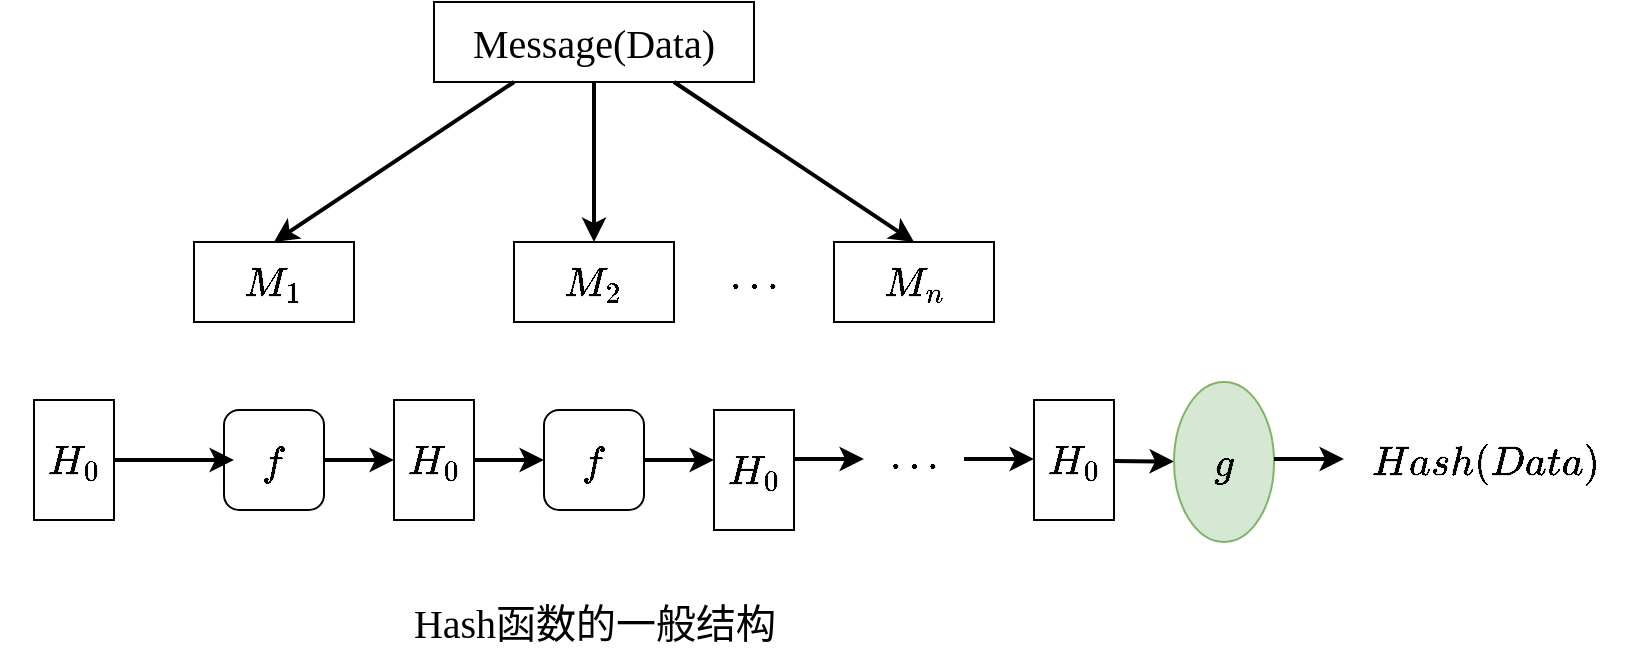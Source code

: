 <mxfile version="16.5.1" type="device" pages="8"><diagram id="CURgNkIklhNqQvGkr9Ax" name="Hash函数"><mxGraphModel dx="1102" dy="865" grid="1" gridSize="10" guides="1" tooltips="1" connect="1" arrows="1" fold="1" page="1" pageScale="1" pageWidth="1169" pageHeight="827" math="1" shadow="0"><root><mxCell id="0"/><mxCell id="1" parent="0"/><mxCell id="0XTRYw0Dl-lujvO3Z3lp-1" value="&lt;font style=&quot;font-size: 20px&quot; face=&quot;Times New Roman&quot;&gt;Message(Data)&lt;/font&gt;" style="rounded=0;whiteSpace=wrap;html=1;" vertex="1" parent="1"><mxGeometry x="320" y="160" width="160" height="40" as="geometry"/></mxCell><mxCell id="0XTRYw0Dl-lujvO3Z3lp-2" value="&lt;font style=&quot;font-size: 20px&quot; face=&quot;Times New Roman&quot;&gt;$$M_1$$&lt;/font&gt;" style="rounded=0;whiteSpace=wrap;html=1;" vertex="1" parent="1"><mxGeometry x="200" y="280" width="80" height="40" as="geometry"/></mxCell><mxCell id="0XTRYw0Dl-lujvO3Z3lp-3" value="&lt;span style=&quot;font-family: &amp;#34;times new roman&amp;#34; ; font-size: 20px&quot;&gt;$$M_2$$&lt;/span&gt;" style="rounded=0;whiteSpace=wrap;html=1;" vertex="1" parent="1"><mxGeometry x="360" y="280" width="80" height="40" as="geometry"/></mxCell><mxCell id="0XTRYw0Dl-lujvO3Z3lp-4" value="&lt;span style=&quot;font-family: &amp;#34;times new roman&amp;#34; ; font-size: 20px&quot;&gt;$$M_n$$&lt;/span&gt;" style="rounded=0;whiteSpace=wrap;html=1;" vertex="1" parent="1"><mxGeometry x="520" y="280" width="80" height="40" as="geometry"/></mxCell><mxCell id="0XTRYw0Dl-lujvO3Z3lp-5" value="$$\cdots$$" style="text;html=1;align=center;verticalAlign=middle;resizable=0;points=[];autosize=1;strokeColor=none;fillColor=none;fontSize=20;fontFamily=Times New Roman;" vertex="1" parent="1"><mxGeometry x="430" y="285" width="100" height="30" as="geometry"/></mxCell><mxCell id="0XTRYw0Dl-lujvO3Z3lp-6" value="" style="endArrow=classic;html=1;rounded=0;fontFamily=Times New Roman;fontSize=20;exitX=0.25;exitY=1;exitDx=0;exitDy=0;entryX=0.5;entryY=0;entryDx=0;entryDy=0;strokeWidth=2;" edge="1" parent="1" source="0XTRYw0Dl-lujvO3Z3lp-1" target="0XTRYw0Dl-lujvO3Z3lp-2"><mxGeometry width="50" height="50" relative="1" as="geometry"><mxPoint x="540" y="460" as="sourcePoint"/><mxPoint x="590" y="410" as="targetPoint"/></mxGeometry></mxCell><mxCell id="0XTRYw0Dl-lujvO3Z3lp-7" value="" style="endArrow=classic;html=1;rounded=0;fontFamily=Times New Roman;fontSize=20;strokeWidth=2;exitX=0.5;exitY=1;exitDx=0;exitDy=0;entryX=0.5;entryY=0;entryDx=0;entryDy=0;" edge="1" parent="1" source="0XTRYw0Dl-lujvO3Z3lp-1" target="0XTRYw0Dl-lujvO3Z3lp-3"><mxGeometry width="50" height="50" relative="1" as="geometry"><mxPoint x="540" y="460" as="sourcePoint"/><mxPoint x="590" y="410" as="targetPoint"/></mxGeometry></mxCell><mxCell id="0XTRYw0Dl-lujvO3Z3lp-8" value="" style="endArrow=classic;html=1;rounded=0;fontFamily=Times New Roman;fontSize=20;strokeWidth=2;exitX=0.75;exitY=1;exitDx=0;exitDy=0;entryX=0.5;entryY=0;entryDx=0;entryDy=0;" edge="1" parent="1" source="0XTRYw0Dl-lujvO3Z3lp-1" target="0XTRYw0Dl-lujvO3Z3lp-4"><mxGeometry width="50" height="50" relative="1" as="geometry"><mxPoint x="540" y="460" as="sourcePoint"/><mxPoint x="590" y="410" as="targetPoint"/></mxGeometry></mxCell><mxCell id="0XTRYw0Dl-lujvO3Z3lp-9" value="$$f$$" style="rounded=1;whiteSpace=wrap;html=1;fontFamily=Times New Roman;fontSize=20;" vertex="1" parent="1"><mxGeometry x="215" y="364" width="50" height="50" as="geometry"/></mxCell><mxCell id="0XTRYw0Dl-lujvO3Z3lp-10" value="$$f$$" style="rounded=1;whiteSpace=wrap;html=1;fontFamily=Times New Roman;fontSize=20;" vertex="1" parent="1"><mxGeometry x="375" y="364" width="50" height="50" as="geometry"/></mxCell><mxCell id="0XTRYw0Dl-lujvO3Z3lp-12" value="$$H_0$$" style="rounded=0;whiteSpace=wrap;html=1;fontFamily=Times New Roman;fontSize=20;" vertex="1" parent="1"><mxGeometry x="120" y="359" width="40" height="60" as="geometry"/></mxCell><mxCell id="0XTRYw0Dl-lujvO3Z3lp-13" value="$$H_0$$" style="rounded=0;whiteSpace=wrap;html=1;fontFamily=Times New Roman;fontSize=20;" vertex="1" parent="1"><mxGeometry x="300" y="359" width="40" height="60" as="geometry"/></mxCell><mxCell id="0XTRYw0Dl-lujvO3Z3lp-14" value="$$H_0$$" style="rounded=0;whiteSpace=wrap;html=1;fontFamily=Times New Roman;fontSize=20;" vertex="1" parent="1"><mxGeometry x="460" y="364" width="40" height="60" as="geometry"/></mxCell><mxCell id="0XTRYw0Dl-lujvO3Z3lp-15" value="$$H_0$$" style="rounded=0;whiteSpace=wrap;html=1;fontFamily=Times New Roman;fontSize=20;" vertex="1" parent="1"><mxGeometry x="620" y="359" width="40" height="60" as="geometry"/></mxCell><mxCell id="0XTRYw0Dl-lujvO3Z3lp-16" value="" style="endArrow=classic;html=1;rounded=0;fontFamily=Times New Roman;fontSize=20;strokeWidth=2;exitX=1;exitY=0.5;exitDx=0;exitDy=0;entryX=0.1;entryY=0.5;entryDx=0;entryDy=0;entryPerimeter=0;" edge="1" parent="1" source="0XTRYw0Dl-lujvO3Z3lp-12" target="0XTRYw0Dl-lujvO3Z3lp-9"><mxGeometry width="50" height="50" relative="1" as="geometry"><mxPoint x="360" y="460" as="sourcePoint"/><mxPoint x="410" y="410" as="targetPoint"/></mxGeometry></mxCell><mxCell id="0XTRYw0Dl-lujvO3Z3lp-17" value="" style="endArrow=classic;html=1;rounded=0;fontFamily=Times New Roman;fontSize=20;strokeWidth=2;exitX=1;exitY=0.5;exitDx=0;exitDy=0;entryX=0;entryY=0.5;entryDx=0;entryDy=0;" edge="1" parent="1" source="0XTRYw0Dl-lujvO3Z3lp-9" target="0XTRYw0Dl-lujvO3Z3lp-13"><mxGeometry width="50" height="50" relative="1" as="geometry"><mxPoint x="260" y="470" as="sourcePoint"/><mxPoint x="320" y="470" as="targetPoint"/></mxGeometry></mxCell><mxCell id="0XTRYw0Dl-lujvO3Z3lp-18" value="" style="endArrow=classic;html=1;rounded=0;fontFamily=Times New Roman;fontSize=20;strokeWidth=2;exitX=1;exitY=0.5;exitDx=0;exitDy=0;entryX=0;entryY=0.5;entryDx=0;entryDy=0;" edge="1" parent="1" source="0XTRYw0Dl-lujvO3Z3lp-13" target="0XTRYw0Dl-lujvO3Z3lp-10"><mxGeometry width="50" height="50" relative="1" as="geometry"><mxPoint x="360" y="460" as="sourcePoint"/><mxPoint x="410" y="410" as="targetPoint"/></mxGeometry></mxCell><mxCell id="0XTRYw0Dl-lujvO3Z3lp-19" value="" style="endArrow=classic;html=1;rounded=0;fontFamily=Times New Roman;fontSize=20;strokeWidth=2;exitX=1;exitY=0.5;exitDx=0;exitDy=0;" edge="1" parent="1" source="0XTRYw0Dl-lujvO3Z3lp-10"><mxGeometry width="50" height="50" relative="1" as="geometry"><mxPoint x="360" y="460" as="sourcePoint"/><mxPoint x="460" y="389" as="targetPoint"/></mxGeometry></mxCell><mxCell id="0XTRYw0Dl-lujvO3Z3lp-20" value="" style="endArrow=classic;html=1;rounded=0;fontFamily=Times New Roman;fontSize=20;strokeWidth=2;exitX=1;exitY=0.5;exitDx=0;exitDy=0;" edge="1" parent="1"><mxGeometry width="50" height="50" relative="1" as="geometry"><mxPoint x="500" y="388.5" as="sourcePoint"/><mxPoint x="535" y="388.5" as="targetPoint"/></mxGeometry></mxCell><mxCell id="0XTRYw0Dl-lujvO3Z3lp-21" value="" style="endArrow=classic;html=1;rounded=0;fontFamily=Times New Roman;fontSize=20;strokeWidth=2;exitX=1;exitY=0.5;exitDx=0;exitDy=0;" edge="1" parent="1"><mxGeometry width="50" height="50" relative="1" as="geometry"><mxPoint x="585" y="388.5" as="sourcePoint"/><mxPoint x="620" y="388.5" as="targetPoint"/></mxGeometry></mxCell><mxCell id="0XTRYw0Dl-lujvO3Z3lp-22" value="$$\cdots$$" style="text;html=1;align=center;verticalAlign=middle;resizable=0;points=[];autosize=1;strokeColor=none;fillColor=none;fontSize=20;fontFamily=Times New Roman;" vertex="1" parent="1"><mxGeometry x="510" y="375" width="100" height="30" as="geometry"/></mxCell><mxCell id="0XTRYw0Dl-lujvO3Z3lp-23" value="" style="endArrow=classic;html=1;rounded=0;fontFamily=Times New Roman;fontSize=20;strokeWidth=2;exitX=1;exitY=0.5;exitDx=0;exitDy=0;" edge="1" parent="1" target="0XTRYw0Dl-lujvO3Z3lp-24"><mxGeometry width="50" height="50" relative="1" as="geometry"><mxPoint x="660" y="389.5" as="sourcePoint"/><mxPoint x="695" y="389.5" as="targetPoint"/></mxGeometry></mxCell><mxCell id="0XTRYw0Dl-lujvO3Z3lp-24" value="$$g$$" style="ellipse;whiteSpace=wrap;html=1;fontFamily=Times New Roman;fontSize=20;fillColor=#d5e8d4;strokeColor=#82b366;" vertex="1" parent="1"><mxGeometry x="690" y="350" width="50" height="80" as="geometry"/></mxCell><mxCell id="0XTRYw0Dl-lujvO3Z3lp-25" value="" style="endArrow=classic;html=1;rounded=0;fontFamily=Times New Roman;fontSize=20;strokeWidth=2;exitX=1;exitY=0.5;exitDx=0;exitDy=0;entryX=0;entryY=0.5;entryDx=0;entryDy=0;" edge="1" parent="1"><mxGeometry width="50" height="50" relative="1" as="geometry"><mxPoint x="740" y="388.5" as="sourcePoint"/><mxPoint x="775" y="388.5" as="targetPoint"/></mxGeometry></mxCell><mxCell id="0XTRYw0Dl-lujvO3Z3lp-26" value="$$Hash(Data)$$" style="text;html=1;align=center;verticalAlign=middle;resizable=0;points=[];autosize=1;strokeColor=none;fillColor=none;fontSize=20;fontFamily=Times New Roman;" vertex="1" parent="1"><mxGeometry x="770" y="374" width="150" height="30" as="geometry"/></mxCell><mxCell id="0XTRYw0Dl-lujvO3Z3lp-29" value="Hash函数的一般结构" style="text;html=1;align=center;verticalAlign=middle;resizable=0;points=[];autosize=1;strokeColor=none;fillColor=none;fontSize=20;fontFamily=Times New Roman;" vertex="1" parent="1"><mxGeometry x="300" y="455" width="200" height="30" as="geometry"/></mxCell></root></mxGraphModel></diagram><diagram id="AltpEFtSELW4rNNtlMYf" name="SHA算法"><mxGraphModel dx="1102" dy="865" grid="1" gridSize="10" guides="1" tooltips="1" connect="1" arrows="1" fold="1" page="1" pageScale="1" pageWidth="1169" pageHeight="827" math="1" shadow="0"><root><mxCell id="ZAXlwgPW7TAqGoMQpCaK-0"/><mxCell id="ZAXlwgPW7TAqGoMQpCaK-1" parent="ZAXlwgPW7TAqGoMQpCaK-0"/><mxCell id="uXVIIzgMNkjWkuA2GU8T-0" value="Message" style="rounded=0;whiteSpace=wrap;html=1;fontFamily=Times New Roman;fontSize=20;fillColor=#d5e8d4;strokeColor=#82b366;" vertex="1" parent="ZAXlwgPW7TAqGoMQpCaK-1"><mxGeometry x="200" y="240" width="480" height="40" as="geometry"/></mxCell><mxCell id="uXVIIzgMNkjWkuA2GU8T-1" value="$$100\dots0$$" style="rounded=0;whiteSpace=wrap;html=1;fontFamily=Times New Roman;fontSize=20;fillColor=#f8cecc;strokeColor=#b85450;" vertex="1" parent="ZAXlwgPW7TAqGoMQpCaK-1"><mxGeometry x="680" y="240" width="80" height="40" as="geometry"/></mxCell><mxCell id="uXVIIzgMNkjWkuA2GU8T-2" value="" style="rounded=0;whiteSpace=wrap;html=1;fontFamily=Times New Roman;fontSize=20;fillColor=#fff2cc;strokeColor=#d6b656;" vertex="1" parent="ZAXlwgPW7TAqGoMQpCaK-1"><mxGeometry x="760" y="240" width="40" height="40" as="geometry"/></mxCell><mxCell id="uXVIIzgMNkjWkuA2GU8T-3" value="" style="endArrow=classic;startArrow=none;html=1;rounded=0;fontFamily=Times New Roman;fontSize=20;strokeWidth=2;" edge="1" parent="ZAXlwgPW7TAqGoMQpCaK-1" source="uXVIIzgMNkjWkuA2GU8T-5"><mxGeometry width="50" height="50" relative="1" as="geometry"><mxPoint x="200" y="200" as="sourcePoint"/><mxPoint x="650" y="200" as="targetPoint"/></mxGeometry></mxCell><mxCell id="uXVIIzgMNkjWkuA2GU8T-5" value="$$n bit$$" style="rounded=0;whiteSpace=wrap;html=1;fontFamily=Times New Roman;fontSize=20;" vertex="1" parent="ZAXlwgPW7TAqGoMQpCaK-1"><mxGeometry x="320" y="186" width="110" height="30" as="geometry"/></mxCell><mxCell id="uXVIIzgMNkjWkuA2GU8T-6" value="" style="endArrow=none;startArrow=classic;html=1;rounded=0;fontFamily=Times New Roman;fontSize=20;strokeWidth=2;" edge="1" parent="ZAXlwgPW7TAqGoMQpCaK-1" target="uXVIIzgMNkjWkuA2GU8T-5"><mxGeometry width="50" height="50" relative="1" as="geometry"><mxPoint x="200" y="200" as="sourcePoint"/><mxPoint x="650" y="200" as="targetPoint"/></mxGeometry></mxCell><mxCell id="uXVIIzgMNkjWkuA2GU8T-9" value="" style="endArrow=classic;startArrow=classic;html=1;rounded=0;fontFamily=Times New Roman;fontSize=20;strokeWidth=2;" edge="1" parent="ZAXlwgPW7TAqGoMQpCaK-1"><mxGeometry width="50" height="50" relative="1" as="geometry"><mxPoint x="200" y="160" as="sourcePoint"/><mxPoint x="800" y="160" as="targetPoint"/></mxGeometry></mxCell><mxCell id="uXVIIzgMNkjWkuA2GU8T-10" value="填充(0~511bits)" style="text;html=1;align=center;verticalAlign=middle;resizable=0;points=[];autosize=1;strokeColor=none;fillColor=none;fontSize=20;fontFamily=Times New Roman;" vertex="1" parent="ZAXlwgPW7TAqGoMQpCaK-1"><mxGeometry x="665" y="185" width="150" height="30" as="geometry"/></mxCell><mxCell id="uXVIIzgMNkjWkuA2GU8T-11" value="$$L(\mod2^{64})$$" style="text;html=1;align=center;verticalAlign=middle;resizable=0;points=[];autosize=1;strokeColor=none;fillColor=none;fontSize=20;fontFamily=Times New Roman;" vertex="1" parent="ZAXlwgPW7TAqGoMQpCaK-1"><mxGeometry x="800" y="245" width="180" height="30" as="geometry"/></mxCell><mxCell id="uXVIIzgMNkjWkuA2GU8T-12" value="$$L\times512 bit$$" style="rounded=0;whiteSpace=wrap;html=1;fontFamily=Times New Roman;fontSize=20;" vertex="1" parent="ZAXlwgPW7TAqGoMQpCaK-1"><mxGeometry x="385" y="140" width="110" height="30" as="geometry"/></mxCell><mxCell id="uXVIIzgMNkjWkuA2GU8T-13" value="$$M_0$$" style="rounded=0;whiteSpace=wrap;html=1;fontFamily=Times New Roman;fontSize=20;fillColor=#d5e8d4;strokeColor=#82b366;" vertex="1" parent="ZAXlwgPW7TAqGoMQpCaK-1"><mxGeometry x="200" y="360" width="120" height="40" as="geometry"/></mxCell><mxCell id="uXVIIzgMNkjWkuA2GU8T-14" value="$$M_1$$" style="rounded=0;whiteSpace=wrap;html=1;fontFamily=Times New Roman;fontSize=20;fillColor=#d5e8d4;strokeColor=#82b366;" vertex="1" parent="ZAXlwgPW7TAqGoMQpCaK-1"><mxGeometry x="320" y="360" width="120" height="40" as="geometry"/></mxCell><mxCell id="uXVIIzgMNkjWkuA2GU8T-15" value="$$H_{SHA1}$$" style="rounded=1;whiteSpace=wrap;html=1;fontFamily=Times New Roman;fontSize=20;fillColor=#dae8fc;strokeColor=#6c8ebf;" vertex="1" parent="ZAXlwgPW7TAqGoMQpCaK-1"><mxGeometry x="220" y="440" width="80" height="40" as="geometry"/></mxCell><mxCell id="uXVIIzgMNkjWkuA2GU8T-16" value="$$H_{SAH1}$$" style="rounded=1;whiteSpace=wrap;html=1;fontFamily=Times New Roman;fontSize=20;fillColor=#dae8fc;strokeColor=#6c8ebf;" vertex="1" parent="ZAXlwgPW7TAqGoMQpCaK-1"><mxGeometry x="350" y="440" width="80" height="40" as="geometry"/></mxCell><mxCell id="uXVIIzgMNkjWkuA2GU8T-17" value="" style="endArrow=classic;html=1;rounded=0;fontFamily=Times New Roman;fontSize=20;strokeWidth=2;" edge="1" parent="ZAXlwgPW7TAqGoMQpCaK-1"><mxGeometry width="50" height="50" relative="1" as="geometry"><mxPoint x="150" y="459.5" as="sourcePoint"/><mxPoint x="220" y="459.5" as="targetPoint"/></mxGeometry></mxCell><mxCell id="uXVIIzgMNkjWkuA2GU8T-18" value="160" style="text;html=1;align=center;verticalAlign=middle;resizable=0;points=[];autosize=1;strokeColor=none;fillColor=none;fontSize=20;fontFamily=Times New Roman;" vertex="1" parent="ZAXlwgPW7TAqGoMQpCaK-1"><mxGeometry x="145" y="425" width="50" height="30" as="geometry"/></mxCell><mxCell id="uXVIIzgMNkjWkuA2GU8T-19" value="$$CV_0 = V_1$$" style="text;html=1;align=center;verticalAlign=middle;resizable=0;points=[];autosize=1;strokeColor=none;fillColor=none;fontSize=20;fontFamily=Times New Roman;" vertex="1" parent="ZAXlwgPW7TAqGoMQpCaK-1"><mxGeometry x="90" y="475" width="160" height="30" as="geometry"/></mxCell><mxCell id="uXVIIzgMNkjWkuA2GU8T-20" value="" style="endArrow=classic;html=1;rounded=0;fontFamily=Times New Roman;fontSize=20;strokeWidth=2;exitX=0.5;exitY=1;exitDx=0;exitDy=0;entryX=0.5;entryY=0;entryDx=0;entryDy=0;" edge="1" parent="ZAXlwgPW7TAqGoMQpCaK-1" source="uXVIIzgMNkjWkuA2GU8T-13" target="uXVIIzgMNkjWkuA2GU8T-15"><mxGeometry width="50" height="50" relative="1" as="geometry"><mxPoint x="540" y="500" as="sourcePoint"/><mxPoint x="590" y="450" as="targetPoint"/></mxGeometry></mxCell><mxCell id="uXVIIzgMNkjWkuA2GU8T-21" value="512" style="text;html=1;align=center;verticalAlign=middle;resizable=0;points=[];autosize=1;strokeColor=none;fillColor=none;fontSize=20;fontFamily=Times New Roman;" vertex="1" parent="ZAXlwgPW7TAqGoMQpCaK-1"><mxGeometry x="205" y="405" width="50" height="30" as="geometry"/></mxCell><mxCell id="uXVIIzgMNkjWkuA2GU8T-22" value="" style="endArrow=classic;html=1;rounded=0;fontFamily=Times New Roman;fontSize=20;strokeWidth=2;exitX=0.5;exitY=1;exitDx=0;exitDy=0;entryX=0.5;entryY=0;entryDx=0;entryDy=0;" edge="1" parent="ZAXlwgPW7TAqGoMQpCaK-1"><mxGeometry width="50" height="50" relative="1" as="geometry"><mxPoint x="400" y="401" as="sourcePoint"/><mxPoint x="400" y="441" as="targetPoint"/></mxGeometry></mxCell><mxCell id="uXVIIzgMNkjWkuA2GU8T-23" value="512" style="text;html=1;align=center;verticalAlign=middle;resizable=0;points=[];autosize=1;strokeColor=none;fillColor=none;fontSize=20;fontFamily=Times New Roman;" vertex="1" parent="ZAXlwgPW7TAqGoMQpCaK-1"><mxGeometry x="345" y="406" width="50" height="30" as="geometry"/></mxCell><mxCell id="uXVIIzgMNkjWkuA2GU8T-24" value="" style="endArrow=classic;html=1;rounded=0;fontFamily=Times New Roman;fontSize=20;strokeWidth=2;exitX=1;exitY=0.5;exitDx=0;exitDy=0;entryX=0;entryY=0.5;entryDx=0;entryDy=0;" edge="1" parent="ZAXlwgPW7TAqGoMQpCaK-1" source="uXVIIzgMNkjWkuA2GU8T-15" target="uXVIIzgMNkjWkuA2GU8T-16"><mxGeometry width="50" height="50" relative="1" as="geometry"><mxPoint x="540" y="500" as="sourcePoint"/><mxPoint x="590" y="450" as="targetPoint"/></mxGeometry></mxCell><mxCell id="uXVIIzgMNkjWkuA2GU8T-25" value="160" style="text;html=1;align=center;verticalAlign=middle;resizable=0;points=[];autosize=1;strokeColor=none;fillColor=none;fontSize=20;fontFamily=Times New Roman;" vertex="1" parent="ZAXlwgPW7TAqGoMQpCaK-1"><mxGeometry x="295" y="425" width="50" height="30" as="geometry"/></mxCell><mxCell id="uXVIIzgMNkjWkuA2GU8T-26" value="$$CV_1$$" style="text;html=1;align=center;verticalAlign=middle;resizable=0;points=[];autosize=1;strokeColor=none;fillColor=none;fontSize=20;fontFamily=Times New Roman;" vertex="1" parent="ZAXlwgPW7TAqGoMQpCaK-1"><mxGeometry x="270" y="475" width="100" height="30" as="geometry"/></mxCell><mxCell id="uXVIIzgMNkjWkuA2GU8T-27" value="$$M_q$$" style="rounded=0;whiteSpace=wrap;html=1;fontFamily=Times New Roman;fontSize=20;fillColor=#d5e8d4;strokeColor=#82b366;" vertex="1" parent="ZAXlwgPW7TAqGoMQpCaK-1"><mxGeometry x="560" y="360" width="120" height="40" as="geometry"/></mxCell><mxCell id="uXVIIzgMNkjWkuA2GU8T-28" value="$$M_{L-1}$$" style="rounded=0;whiteSpace=wrap;html=1;fontFamily=Times New Roman;fontSize=20;fillColor=#d5e8d4;strokeColor=#82b366;" vertex="1" parent="ZAXlwgPW7TAqGoMQpCaK-1"><mxGeometry x="801" y="360" width="120" height="40" as="geometry"/></mxCell><mxCell id="uXVIIzgMNkjWkuA2GU8T-29" value="$$H_{SHA1}$$" style="rounded=1;whiteSpace=wrap;html=1;fontFamily=Times New Roman;fontSize=20;fillColor=#dae8fc;strokeColor=#6c8ebf;" vertex="1" parent="ZAXlwgPW7TAqGoMQpCaK-1"><mxGeometry x="580" y="440" width="80" height="40" as="geometry"/></mxCell><mxCell id="uXVIIzgMNkjWkuA2GU8T-44" value="" style="edgeStyle=orthogonalEdgeStyle;rounded=0;orthogonalLoop=1;jettySize=auto;html=1;fontFamily=Times New Roman;fontSize=20;strokeWidth=2;" edge="1" parent="ZAXlwgPW7TAqGoMQpCaK-1" source="uXVIIzgMNkjWkuA2GU8T-30" target="uXVIIzgMNkjWkuA2GU8T-43"><mxGeometry relative="1" as="geometry"/></mxCell><mxCell id="uXVIIzgMNkjWkuA2GU8T-30" value="$$H_{SHA1}$$" style="rounded=1;whiteSpace=wrap;html=1;fontFamily=Times New Roman;fontSize=20;fillColor=#dae8fc;strokeColor=#6c8ebf;" vertex="1" parent="ZAXlwgPW7TAqGoMQpCaK-1"><mxGeometry x="831" y="440" width="80" height="40" as="geometry"/></mxCell><mxCell id="uXVIIzgMNkjWkuA2GU8T-31" value="" style="endArrow=classic;html=1;rounded=0;fontFamily=Times New Roman;fontSize=20;strokeWidth=2;" edge="1" parent="ZAXlwgPW7TAqGoMQpCaK-1"><mxGeometry width="50" height="50" relative="1" as="geometry"><mxPoint x="510" y="459.5" as="sourcePoint"/><mxPoint x="580" y="459.5" as="targetPoint"/></mxGeometry></mxCell><mxCell id="uXVIIzgMNkjWkuA2GU8T-32" value="160" style="text;html=1;align=center;verticalAlign=middle;resizable=0;points=[];autosize=1;strokeColor=none;fillColor=none;fontSize=20;fontFamily=Times New Roman;" vertex="1" parent="ZAXlwgPW7TAqGoMQpCaK-1"><mxGeometry x="505" y="425" width="50" height="30" as="geometry"/></mxCell><mxCell id="uXVIIzgMNkjWkuA2GU8T-33" value="$$CV_q$$" style="text;html=1;align=center;verticalAlign=middle;resizable=0;points=[];autosize=1;strokeColor=none;fillColor=none;fontSize=20;fontFamily=Times New Roman;" vertex="1" parent="ZAXlwgPW7TAqGoMQpCaK-1"><mxGeometry x="495" y="475" width="100" height="30" as="geometry"/></mxCell><mxCell id="uXVIIzgMNkjWkuA2GU8T-34" value="" style="endArrow=classic;html=1;rounded=0;fontFamily=Times New Roman;fontSize=20;strokeWidth=2;exitX=0.5;exitY=1;exitDx=0;exitDy=0;entryX=0.5;entryY=0;entryDx=0;entryDy=0;" edge="1" parent="ZAXlwgPW7TAqGoMQpCaK-1" source="uXVIIzgMNkjWkuA2GU8T-27" target="uXVIIzgMNkjWkuA2GU8T-29"><mxGeometry width="50" height="50" relative="1" as="geometry"><mxPoint x="900" y="500" as="sourcePoint"/><mxPoint x="950" y="450" as="targetPoint"/></mxGeometry></mxCell><mxCell id="uXVIIzgMNkjWkuA2GU8T-35" value="512" style="text;html=1;align=center;verticalAlign=middle;resizable=0;points=[];autosize=1;strokeColor=none;fillColor=none;fontSize=20;fontFamily=Times New Roman;" vertex="1" parent="ZAXlwgPW7TAqGoMQpCaK-1"><mxGeometry x="565" y="405" width="50" height="30" as="geometry"/></mxCell><mxCell id="uXVIIzgMNkjWkuA2GU8T-36" value="" style="endArrow=classic;html=1;rounded=0;fontFamily=Times New Roman;fontSize=20;strokeWidth=2;exitX=0.5;exitY=1;exitDx=0;exitDy=0;entryX=0.5;entryY=0;entryDx=0;entryDy=0;" edge="1" parent="ZAXlwgPW7TAqGoMQpCaK-1"><mxGeometry width="50" height="50" relative="1" as="geometry"><mxPoint x="881" y="401" as="sourcePoint"/><mxPoint x="881" y="441" as="targetPoint"/></mxGeometry></mxCell><mxCell id="uXVIIzgMNkjWkuA2GU8T-37" value="512" style="text;html=1;align=center;verticalAlign=middle;resizable=0;points=[];autosize=1;strokeColor=none;fillColor=none;fontSize=20;fontFamily=Times New Roman;" vertex="1" parent="ZAXlwgPW7TAqGoMQpCaK-1"><mxGeometry x="826" y="406" width="50" height="30" as="geometry"/></mxCell><mxCell id="uXVIIzgMNkjWkuA2GU8T-38" value="" style="endArrow=classic;html=1;rounded=0;fontFamily=Times New Roman;fontSize=20;strokeWidth=2;exitX=1;exitY=0.5;exitDx=0;exitDy=0;entryX=0;entryY=0.5;entryDx=0;entryDy=0;" edge="1" parent="ZAXlwgPW7TAqGoMQpCaK-1" target="uXVIIzgMNkjWkuA2GU8T-30"><mxGeometry width="50" height="50" relative="1" as="geometry"><mxPoint x="781" y="460" as="sourcePoint"/><mxPoint x="1071" y="450" as="targetPoint"/></mxGeometry></mxCell><mxCell id="uXVIIzgMNkjWkuA2GU8T-39" value="160" style="text;html=1;align=center;verticalAlign=middle;resizable=0;points=[];autosize=1;strokeColor=none;fillColor=none;fontSize=20;fontFamily=Times New Roman;" vertex="1" parent="ZAXlwgPW7TAqGoMQpCaK-1"><mxGeometry x="776" y="425" width="50" height="30" as="geometry"/></mxCell><mxCell id="uXVIIzgMNkjWkuA2GU8T-40" value="$$CV_{L-1}$$" style="text;html=1;align=center;verticalAlign=middle;resizable=0;points=[];autosize=1;strokeColor=none;fillColor=none;fontSize=20;fontFamily=Times New Roman;" vertex="1" parent="ZAXlwgPW7TAqGoMQpCaK-1"><mxGeometry x="736" y="475" width="140" height="30" as="geometry"/></mxCell><mxCell id="uXVIIzgMNkjWkuA2GU8T-41" value="$$\cdots$$" style="text;html=1;align=center;verticalAlign=middle;resizable=0;points=[];autosize=1;strokeColor=none;fillColor=none;fontSize=20;fontFamily=Times New Roman;" vertex="1" parent="ZAXlwgPW7TAqGoMQpCaK-1"><mxGeometry x="450" y="370" width="100" height="30" as="geometry"/></mxCell><mxCell id="uXVIIzgMNkjWkuA2GU8T-42" value="$$\cdots$$" style="text;html=1;align=center;verticalAlign=middle;resizable=0;points=[];autosize=1;strokeColor=none;fillColor=none;fontSize=20;fontFamily=Times New Roman;" vertex="1" parent="ZAXlwgPW7TAqGoMQpCaK-1"><mxGeometry x="690" y="365" width="100" height="30" as="geometry"/></mxCell><mxCell id="uXVIIzgMNkjWkuA2GU8T-43" value="消息摘要&lt;br&gt;160bit" style="whiteSpace=wrap;html=1;fontSize=20;fontFamily=Times New Roman;rounded=1;fillColor=#ffe6cc;strokeColor=#d79b00;" vertex="1" parent="ZAXlwgPW7TAqGoMQpCaK-1"><mxGeometry x="921" y="520" width="120" height="60" as="geometry"/></mxCell><mxCell id="uXVIIzgMNkjWkuA2GU8T-45" value="SHA1算法流程图" style="text;html=1;align=center;verticalAlign=middle;resizable=0;points=[];autosize=1;strokeColor=none;fillColor=none;fontSize=20;fontFamily=Times New Roman;" vertex="1" parent="ZAXlwgPW7TAqGoMQpCaK-1"><mxGeometry x="410" y="560" width="170" height="30" as="geometry"/></mxCell><mxCell id="uXVIIzgMNkjWkuA2GU8T-46" value="消息长度" style="text;html=1;align=center;verticalAlign=middle;resizable=0;points=[];autosize=1;strokeColor=none;fillColor=none;fontSize=20;fontFamily=Times New Roman;" vertex="1" parent="ZAXlwgPW7TAqGoMQpCaK-1"><mxGeometry x="831" y="215" width="100" height="30" as="geometry"/></mxCell><mxCell id="uXVIIzgMNkjWkuA2GU8T-47" value="" style="endArrow=classic;html=1;rounded=0;fontFamily=Times New Roman;fontSize=20;strokeWidth=2;exitX=0;exitY=0.7;exitDx=0;exitDy=0;exitPerimeter=0;entryX=0.006;entryY=0.367;entryDx=0;entryDy=0;entryPerimeter=0;" edge="1" parent="ZAXlwgPW7TAqGoMQpCaK-1" source="uXVIIzgMNkjWkuA2GU8T-46" target="uXVIIzgMNkjWkuA2GU8T-11"><mxGeometry width="50" height="50" relative="1" as="geometry"><mxPoint x="680" y="490" as="sourcePoint"/><mxPoint x="730" y="440" as="targetPoint"/></mxGeometry></mxCell><mxCell id="uXVIIzgMNkjWkuA2GU8T-48" value="" style="endArrow=classic;html=1;rounded=0;fontFamily=Times New Roman;fontSize=20;strokeWidth=2;entryX=0.75;entryY=0;entryDx=0;entryDy=0;" edge="1" parent="ZAXlwgPW7TAqGoMQpCaK-1" source="uXVIIzgMNkjWkuA2GU8T-10" target="uXVIIzgMNkjWkuA2GU8T-1"><mxGeometry width="50" height="50" relative="1" as="geometry"><mxPoint x="680" y="490" as="sourcePoint"/><mxPoint x="730" y="440" as="targetPoint"/></mxGeometry></mxCell><mxCell id="JxRFEJNfCURfva6d5YFy-0" value="$$\cdots$$" style="text;html=1;align=center;verticalAlign=middle;resizable=0;points=[];autosize=1;strokeColor=none;fillColor=none;fontSize=20;fontFamily=Times New Roman;" vertex="1" parent="ZAXlwgPW7TAqGoMQpCaK-1"><mxGeometry x="420" y="445" width="100" height="30" as="geometry"/></mxCell><mxCell id="JxRFEJNfCURfva6d5YFy-1" value="$$\cdots$$" style="text;html=1;align=center;verticalAlign=middle;resizable=0;points=[];autosize=1;strokeColor=none;fillColor=none;fontSize=20;fontFamily=Times New Roman;" vertex="1" parent="ZAXlwgPW7TAqGoMQpCaK-1"><mxGeometry x="670" y="445" width="100" height="30" as="geometry"/></mxCell></root></mxGraphModel></diagram><diagram id="RmEihBKkfGI7hIZzv3Ky" name="MD5"><mxGraphModel dx="1102" dy="865" grid="1" gridSize="10" guides="1" tooltips="1" connect="1" arrows="1" fold="1" page="1" pageScale="1" pageWidth="1169" pageHeight="827" math="1" shadow="0"><root><mxCell id="d-0II1fOWJbpEygXfAmM-0"/><mxCell id="d-0II1fOWJbpEygXfAmM-1" parent="d-0II1fOWJbpEygXfAmM-0"/><mxCell id="vFaqkNdcZSY1JRdNuYn6-0" value="Message" style="rounded=0;whiteSpace=wrap;html=1;fontFamily=Times New Roman;fontSize=20;fillColor=#d5e8d4;strokeColor=#82b366;" vertex="1" parent="d-0II1fOWJbpEygXfAmM-1"><mxGeometry x="519" y="240" width="480" height="40" as="geometry"/></mxCell><mxCell id="vFaqkNdcZSY1JRdNuYn6-1" value="$$100\dots0$$" style="rounded=0;whiteSpace=wrap;html=1;fontFamily=Times New Roman;fontSize=20;fillColor=#f8cecc;strokeColor=#b85450;" vertex="1" parent="d-0II1fOWJbpEygXfAmM-1"><mxGeometry x="999" y="240" width="80" height="40" as="geometry"/></mxCell><mxCell id="vFaqkNdcZSY1JRdNuYn6-2" value="" style="rounded=0;whiteSpace=wrap;html=1;fontFamily=Times New Roman;fontSize=20;fillColor=#fff2cc;strokeColor=#d6b656;" vertex="1" parent="d-0II1fOWJbpEygXfAmM-1"><mxGeometry x="1079" y="240" width="40" height="40" as="geometry"/></mxCell><mxCell id="vFaqkNdcZSY1JRdNuYn6-5" value="" style="endArrow=none;startArrow=classic;html=1;rounded=0;fontFamily=Times New Roman;fontSize=20;strokeWidth=2;entryX=0;entryY=1;entryDx=0;entryDy=0;exitX=0;exitY=0;exitDx=0;exitDy=0;" edge="1" parent="d-0II1fOWJbpEygXfAmM-1" target="vFaqkNdcZSY1JRdNuYn6-46" source="vFaqkNdcZSY1JRdNuYn6-0"><mxGeometry width="50" height="50" relative="1" as="geometry"><mxPoint x="519" y="200" as="sourcePoint"/><mxPoint x="660" y="210.791" as="targetPoint"/></mxGeometry></mxCell><mxCell id="vFaqkNdcZSY1JRdNuYn6-7" value="填充(0~511bits)" style="text;html=1;align=center;verticalAlign=middle;resizable=0;points=[];autosize=1;strokeColor=none;fillColor=none;fontSize=20;fontFamily=Times New Roman;" vertex="1" parent="d-0II1fOWJbpEygXfAmM-1"><mxGeometry x="984" y="185" width="150" height="30" as="geometry"/></mxCell><mxCell id="vFaqkNdcZSY1JRdNuYn6-8" value="$$L(\mod2^{64})$$" style="text;html=1;align=center;verticalAlign=middle;resizable=0;points=[];autosize=1;strokeColor=none;fillColor=none;fontSize=20;fontFamily=Times New Roman;" vertex="1" parent="d-0II1fOWJbpEygXfAmM-1"><mxGeometry x="1119" y="245" width="180" height="30" as="geometry"/></mxCell><mxCell id="vFaqkNdcZSY1JRdNuYn6-9" value="512位分组" style="rounded=0;whiteSpace=wrap;html=1;fontFamily=Times New Roman;fontSize=20;" vertex="1" parent="d-0II1fOWJbpEygXfAmM-1"><mxGeometry x="120" y="120" width="240" height="40" as="geometry"/></mxCell><mxCell id="vFaqkNdcZSY1JRdNuYn6-12" value="$$H_{MD5}$$" style="rounded=1;whiteSpace=wrap;html=1;fontFamily=Times New Roman;fontSize=20;fillColor=#dae8fc;strokeColor=#6c8ebf;" vertex="1" parent="d-0II1fOWJbpEygXfAmM-1"><mxGeometry x="139" y="550" width="80" height="40" as="geometry"/></mxCell><mxCell id="vFaqkNdcZSY1JRdNuYn6-14" value="" style="endArrow=classic;html=1;rounded=0;fontFamily=Times New Roman;fontSize=20;strokeWidth=2;" edge="1" parent="d-0II1fOWJbpEygXfAmM-1"><mxGeometry width="50" height="50" relative="1" as="geometry"><mxPoint x="99" y="570" as="sourcePoint"/><mxPoint x="139" y="569.5" as="targetPoint"/></mxGeometry></mxCell><mxCell id="vFaqkNdcZSY1JRdNuYn6-17" value="" style="endArrow=classic;html=1;rounded=0;fontFamily=Times New Roman;fontSize=20;strokeWidth=2;exitX=0.5;exitY=1;exitDx=0;exitDy=0;entryX=0.5;entryY=0;entryDx=0;entryDy=0;" edge="1" parent="d-0II1fOWJbpEygXfAmM-1" target="vFaqkNdcZSY1JRdNuYn6-12"><mxGeometry width="50" height="50" relative="1" as="geometry"><mxPoint x="179" y="510" as="sourcePoint"/><mxPoint x="509" y="560" as="targetPoint"/></mxGeometry></mxCell><mxCell id="vFaqkNdcZSY1JRdNuYn6-21" value="" style="endArrow=classic;html=1;rounded=0;fontFamily=Times New Roman;fontSize=20;strokeWidth=2;exitX=1;exitY=0.5;exitDx=0;exitDy=0;entryX=0;entryY=0.5;entryDx=0;entryDy=0;" edge="1" parent="d-0II1fOWJbpEygXfAmM-1" source="vFaqkNdcZSY1JRdNuYn6-12"><mxGeometry width="50" height="50" relative="1" as="geometry"><mxPoint x="459" y="610" as="sourcePoint"/><mxPoint x="269" y="570" as="targetPoint"/></mxGeometry></mxCell><mxCell id="vFaqkNdcZSY1JRdNuYn6-26" value="$$H_{MD5}$$" style="rounded=1;whiteSpace=wrap;html=1;fontFamily=Times New Roman;fontSize=20;fillColor=#dae8fc;strokeColor=#6c8ebf;" vertex="1" parent="d-0II1fOWJbpEygXfAmM-1"><mxGeometry x="499" y="550" width="80" height="40" as="geometry"/></mxCell><mxCell id="vFaqkNdcZSY1JRdNuYn6-27" value="" style="edgeStyle=orthogonalEdgeStyle;rounded=0;orthogonalLoop=1;jettySize=auto;html=1;fontFamily=Times New Roman;fontSize=20;strokeWidth=2;" edge="1" parent="d-0II1fOWJbpEygXfAmM-1" source="vFaqkNdcZSY1JRdNuYn6-28"><mxGeometry relative="1" as="geometry"><mxPoint x="1039" y="630" as="targetPoint"/></mxGeometry></mxCell><mxCell id="vFaqkNdcZSY1JRdNuYn6-28" value="$$H_{MD5}$$" style="rounded=1;whiteSpace=wrap;html=1;fontFamily=Times New Roman;fontSize=20;fillColor=#dae8fc;strokeColor=#6c8ebf;" vertex="1" parent="d-0II1fOWJbpEygXfAmM-1"><mxGeometry x="889" y="550" width="80" height="40" as="geometry"/></mxCell><mxCell id="vFaqkNdcZSY1JRdNuYn6-29" value="" style="endArrow=classic;html=1;rounded=0;fontFamily=Times New Roman;fontSize=20;strokeWidth=2;" edge="1" parent="d-0II1fOWJbpEygXfAmM-1"><mxGeometry width="50" height="50" relative="1" as="geometry"><mxPoint x="429" y="569.5" as="sourcePoint"/><mxPoint x="499" y="569.5" as="targetPoint"/></mxGeometry></mxCell><mxCell id="vFaqkNdcZSY1JRdNuYn6-32" value="" style="endArrow=classic;html=1;rounded=0;fontFamily=Times New Roman;fontSize=20;strokeWidth=2;exitX=0.5;exitY=1;exitDx=0;exitDy=0;entryX=0.5;entryY=0;entryDx=0;entryDy=0;" edge="1" parent="d-0II1fOWJbpEygXfAmM-1" target="vFaqkNdcZSY1JRdNuYn6-26"><mxGeometry width="50" height="50" relative="1" as="geometry"><mxPoint x="539" y="510" as="sourcePoint"/><mxPoint x="869" y="560" as="targetPoint"/></mxGeometry></mxCell><mxCell id="vFaqkNdcZSY1JRdNuYn6-34" value="" style="endArrow=classic;html=1;rounded=0;fontFamily=Times New Roman;fontSize=20;strokeWidth=2;exitX=0.5;exitY=1;exitDx=0;exitDy=0;entryX=0.5;entryY=0;entryDx=0;entryDy=0;" edge="1" parent="d-0II1fOWJbpEygXfAmM-1"><mxGeometry width="50" height="50" relative="1" as="geometry"><mxPoint x="939" y="511" as="sourcePoint"/><mxPoint x="939" y="551" as="targetPoint"/></mxGeometry></mxCell><mxCell id="vFaqkNdcZSY1JRdNuYn6-36" value="" style="endArrow=classic;html=1;rounded=0;fontFamily=Times New Roman;fontSize=20;strokeWidth=2;exitX=1;exitY=0.5;exitDx=0;exitDy=0;entryX=0;entryY=0.5;entryDx=0;entryDy=0;" edge="1" parent="d-0II1fOWJbpEygXfAmM-1" target="vFaqkNdcZSY1JRdNuYn6-28"><mxGeometry width="50" height="50" relative="1" as="geometry"><mxPoint x="839" y="570" as="sourcePoint"/><mxPoint x="1129" y="560" as="targetPoint"/></mxGeometry></mxCell><mxCell id="vFaqkNdcZSY1JRdNuYn6-39" value="$$\cdots$$" style="text;html=1;align=center;verticalAlign=middle;resizable=0;points=[];autosize=1;strokeColor=none;fillColor=none;fontSize=20;fontFamily=Times New Roman;" vertex="1" parent="d-0II1fOWJbpEygXfAmM-1"><mxGeometry x="310" y="545" width="100" height="30" as="geometry"/></mxCell><mxCell id="vFaqkNdcZSY1JRdNuYn6-40" value="$$\cdots$$" style="text;html=1;align=center;verticalAlign=middle;resizable=0;points=[];autosize=1;strokeColor=none;fillColor=none;fontSize=20;fontFamily=Times New Roman;" vertex="1" parent="d-0II1fOWJbpEygXfAmM-1"><mxGeometry x="690" y="515" width="100" height="30" as="geometry"/></mxCell><mxCell id="vFaqkNdcZSY1JRdNuYn6-42" value="MD5算法流程图" style="text;html=1;align=center;verticalAlign=middle;resizable=0;points=[];autosize=1;strokeColor=none;fillColor=none;fontSize=20;fontFamily=Times New Roman;" vertex="1" parent="d-0II1fOWJbpEygXfAmM-1"><mxGeometry x="360" y="740" width="160" height="30" as="geometry"/></mxCell><mxCell id="vFaqkNdcZSY1JRdNuYn6-43" value="原消息长度" style="text;html=1;align=center;verticalAlign=middle;resizable=0;points=[];autosize=1;strokeColor=none;fillColor=none;fontSize=20;fontFamily=Times New Roman;" vertex="1" parent="d-0II1fOWJbpEygXfAmM-1"><mxGeometry x="1140" y="215" width="120" height="30" as="geometry"/></mxCell><mxCell id="vFaqkNdcZSY1JRdNuYn6-44" value="" style="endArrow=classic;html=1;rounded=0;fontFamily=Times New Roman;fontSize=20;strokeWidth=2;exitX=0;exitY=0.7;exitDx=0;exitDy=0;exitPerimeter=0;entryX=0.006;entryY=0.367;entryDx=0;entryDy=0;entryPerimeter=0;" edge="1" parent="d-0II1fOWJbpEygXfAmM-1" source="vFaqkNdcZSY1JRdNuYn6-43" target="vFaqkNdcZSY1JRdNuYn6-8"><mxGeometry width="50" height="50" relative="1" as="geometry"><mxPoint x="999" y="490" as="sourcePoint"/><mxPoint x="1049" y="440" as="targetPoint"/></mxGeometry></mxCell><mxCell id="vFaqkNdcZSY1JRdNuYn6-45" value="" style="endArrow=classic;html=1;rounded=0;fontFamily=Times New Roman;fontSize=20;strokeWidth=2;entryX=0.75;entryY=0;entryDx=0;entryDy=0;" edge="1" parent="d-0II1fOWJbpEygXfAmM-1" source="vFaqkNdcZSY1JRdNuYn6-7" target="vFaqkNdcZSY1JRdNuYn6-1"><mxGeometry width="50" height="50" relative="1" as="geometry"><mxPoint x="999" y="490" as="sourcePoint"/><mxPoint x="1049" y="440" as="targetPoint"/></mxGeometry></mxCell><mxCell id="vFaqkNdcZSY1JRdNuYn6-46" value="512位分组" style="rounded=0;whiteSpace=wrap;html=1;fontFamily=Times New Roman;fontSize=20;" vertex="1" parent="d-0II1fOWJbpEygXfAmM-1"><mxGeometry x="880" y="120" width="240" height="40" as="geometry"/></mxCell><mxCell id="vFaqkNdcZSY1JRdNuYn6-48" value="$$\cdots$$" style="text;html=1;align=center;verticalAlign=middle;resizable=0;points=[];autosize=1;strokeColor=none;fillColor=none;fontSize=20;fontFamily=Times New Roman;" vertex="1" parent="d-0II1fOWJbpEygXfAmM-1"><mxGeometry x="401" y="120" width="100" height="30" as="geometry"/></mxCell><mxCell id="vFaqkNdcZSY1JRdNuYn6-49" value="$$\cdots$$" style="text;html=1;align=center;verticalAlign=middle;resizable=0;points=[];autosize=1;strokeColor=none;fillColor=none;fontSize=20;fontFamily=Times New Roman;" vertex="1" parent="d-0II1fOWJbpEygXfAmM-1"><mxGeometry x="520" y="120" width="100" height="30" as="geometry"/></mxCell><mxCell id="vFaqkNdcZSY1JRdNuYn6-50" value="$$\cdots$$" style="text;html=1;align=center;verticalAlign=middle;resizable=0;points=[];autosize=1;strokeColor=none;fillColor=none;fontSize=20;fontFamily=Times New Roman;" vertex="1" parent="d-0II1fOWJbpEygXfAmM-1"><mxGeometry x="680" y="120" width="100" height="30" as="geometry"/></mxCell><mxCell id="vFaqkNdcZSY1JRdNuYn6-51" value="前面分组都会被原消息填满" style="text;html=1;align=center;verticalAlign=middle;resizable=0;points=[];autosize=1;strokeColor=none;fillColor=none;fontSize=20;fontFamily=Times New Roman;" vertex="1" parent="d-0II1fOWJbpEygXfAmM-1"><mxGeometry x="110" y="80" width="260" height="30" as="geometry"/></mxCell><mxCell id="vFaqkNdcZSY1JRdNuYn6-52" value="最后一个分组" style="text;html=1;align=center;verticalAlign=middle;resizable=0;points=[];autosize=1;strokeColor=none;fillColor=none;fontSize=20;fontFamily=Times New Roman;" vertex="1" parent="d-0II1fOWJbpEygXfAmM-1"><mxGeometry x="930" y="80" width="140" height="30" as="geometry"/></mxCell><mxCell id="vFaqkNdcZSY1JRdNuYn6-53" value="对每个分组划分为16个子分组" style="text;html=1;align=center;verticalAlign=middle;resizable=0;points=[];autosize=1;strokeColor=none;fillColor=none;fontSize=20;fontFamily=Times New Roman;" vertex="1" parent="d-0II1fOWJbpEygXfAmM-1"><mxGeometry x="620" y="295" width="280" height="30" as="geometry"/></mxCell><mxCell id="vFaqkNdcZSY1JRdNuYn6-58" value="" style="group" vertex="1" connectable="0" parent="d-0II1fOWJbpEygXfAmM-1"><mxGeometry x="79" y="343" width="200" height="165" as="geometry"/></mxCell><mxCell id="vFaqkNdcZSY1JRdNuYn6-54" value="16个子分组&lt;br&gt;&lt;br&gt;" style="rounded=0;whiteSpace=wrap;html=1;fontFamily=Times New Roman;fontSize=20;" vertex="1" parent="vFaqkNdcZSY1JRdNuYn6-58"><mxGeometry x="40" y="45" width="120" height="120" as="geometry"/></mxCell><mxCell id="vFaqkNdcZSY1JRdNuYn6-55" value="$$M_0 \sim M_{15}$$" style="text;html=1;align=center;verticalAlign=middle;resizable=0;points=[];autosize=1;strokeColor=none;fillColor=none;fontSize=20;fontFamily=Times New Roman;" vertex="1" parent="vFaqkNdcZSY1JRdNuYn6-58"><mxGeometry y="125" width="200" height="30" as="geometry"/></mxCell><mxCell id="vFaqkNdcZSY1JRdNuYn6-56" value="" style="shape=crossbar;whiteSpace=wrap;html=1;rounded=1;fontFamily=Times New Roman;fontSize=20;" vertex="1" parent="vFaqkNdcZSY1JRdNuYn6-58"><mxGeometry x="40" y="25" width="120" height="20" as="geometry"/></mxCell><mxCell id="vFaqkNdcZSY1JRdNuYn6-57" value="512bit" style="text;html=1;align=center;verticalAlign=middle;resizable=0;points=[];autosize=1;strokeColor=none;fillColor=none;fontSize=20;fontFamily=Times New Roman;" vertex="1" parent="vFaqkNdcZSY1JRdNuYn6-58"><mxGeometry x="55" width="70" height="30" as="geometry"/></mxCell><mxCell id="vFaqkNdcZSY1JRdNuYn6-59" value="" style="group" vertex="1" connectable="0" parent="d-0II1fOWJbpEygXfAmM-1"><mxGeometry x="440" y="345" width="200" height="165" as="geometry"/></mxCell><mxCell id="vFaqkNdcZSY1JRdNuYn6-60" value="16个子分组&lt;br&gt;&lt;br&gt;" style="rounded=0;whiteSpace=wrap;html=1;fontFamily=Times New Roman;fontSize=20;" vertex="1" parent="vFaqkNdcZSY1JRdNuYn6-59"><mxGeometry x="40" y="45" width="120" height="120" as="geometry"/></mxCell><mxCell id="vFaqkNdcZSY1JRdNuYn6-61" value="$$M_0 \sim M_{15}$$" style="text;html=1;align=center;verticalAlign=middle;resizable=0;points=[];autosize=1;strokeColor=none;fillColor=none;fontSize=20;fontFamily=Times New Roman;" vertex="1" parent="vFaqkNdcZSY1JRdNuYn6-59"><mxGeometry y="125" width="200" height="30" as="geometry"/></mxCell><mxCell id="vFaqkNdcZSY1JRdNuYn6-62" value="" style="shape=crossbar;whiteSpace=wrap;html=1;rounded=1;fontFamily=Times New Roman;fontSize=20;" vertex="1" parent="vFaqkNdcZSY1JRdNuYn6-59"><mxGeometry x="40" y="25" width="120" height="20" as="geometry"/></mxCell><mxCell id="vFaqkNdcZSY1JRdNuYn6-63" value="512bit" style="text;html=1;align=center;verticalAlign=middle;resizable=0;points=[];autosize=1;strokeColor=none;fillColor=none;fontSize=20;fontFamily=Times New Roman;" vertex="1" parent="vFaqkNdcZSY1JRdNuYn6-59"><mxGeometry x="55" width="70" height="30" as="geometry"/></mxCell><mxCell id="vFaqkNdcZSY1JRdNuYn6-64" value="" style="group" vertex="1" connectable="0" parent="d-0II1fOWJbpEygXfAmM-1"><mxGeometry x="840" y="345" width="200" height="165" as="geometry"/></mxCell><mxCell id="vFaqkNdcZSY1JRdNuYn6-65" value="16个子分组&lt;br&gt;&lt;br&gt;" style="rounded=0;whiteSpace=wrap;html=1;fontFamily=Times New Roman;fontSize=20;" vertex="1" parent="vFaqkNdcZSY1JRdNuYn6-64"><mxGeometry x="40" y="45" width="120" height="120" as="geometry"/></mxCell><mxCell id="vFaqkNdcZSY1JRdNuYn6-66" value="$$M_0 \sim M_{15}$$" style="text;html=1;align=center;verticalAlign=middle;resizable=0;points=[];autosize=1;strokeColor=none;fillColor=none;fontSize=20;fontFamily=Times New Roman;" vertex="1" parent="vFaqkNdcZSY1JRdNuYn6-64"><mxGeometry y="125" width="200" height="30" as="geometry"/></mxCell><mxCell id="vFaqkNdcZSY1JRdNuYn6-67" value="" style="shape=crossbar;whiteSpace=wrap;html=1;rounded=1;fontFamily=Times New Roman;fontSize=20;" vertex="1" parent="vFaqkNdcZSY1JRdNuYn6-64"><mxGeometry x="40" y="25" width="120" height="20" as="geometry"/></mxCell><mxCell id="vFaqkNdcZSY1JRdNuYn6-68" value="512bit" style="text;html=1;align=center;verticalAlign=middle;resizable=0;points=[];autosize=1;strokeColor=none;fillColor=none;fontSize=20;fontFamily=Times New Roman;" vertex="1" parent="vFaqkNdcZSY1JRdNuYn6-64"><mxGeometry x="55" width="70" height="30" as="geometry"/></mxCell><mxCell id="vFaqkNdcZSY1JRdNuYn6-69" value="$$\cdots$$" style="text;html=1;align=center;verticalAlign=middle;resizable=0;points=[];autosize=1;strokeColor=none;fillColor=none;fontSize=20;fontFamily=Times New Roman;" vertex="1" parent="d-0II1fOWJbpEygXfAmM-1"><mxGeometry x="310" y="399" width="100" height="30" as="geometry"/></mxCell><mxCell id="vFaqkNdcZSY1JRdNuYn6-70" value="$$\cdots$$" style="text;html=1;align=center;verticalAlign=middle;resizable=0;points=[];autosize=1;strokeColor=none;fillColor=none;fontSize=20;fontFamily=Times New Roman;" vertex="1" parent="d-0II1fOWJbpEygXfAmM-1"><mxGeometry x="690" y="399" width="100" height="30" as="geometry"/></mxCell><mxCell id="vFaqkNdcZSY1JRdNuYn6-71" value="初始序列&lt;br&gt;ABCD&lt;br&gt;128bit" style="text;html=1;align=center;verticalAlign=middle;resizable=0;points=[];autosize=1;strokeColor=none;fillColor=none;fontSize=20;fontFamily=Times New Roman;" vertex="1" parent="d-0II1fOWJbpEygXfAmM-1"><mxGeometry x="10" y="536" width="100" height="80" as="geometry"/></mxCell><mxCell id="woTSAq96CCHISBqoXl6E-0" value="消息摘要&lt;br&gt;128bit" style="whiteSpace=wrap;html=1;fontSize=20;fontFamily=Times New Roman;rounded=1;fillColor=#ffe6cc;strokeColor=#d79b00;" vertex="1" parent="d-0II1fOWJbpEygXfAmM-1"><mxGeometry x="979" y="630" width="120" height="60" as="geometry"/></mxCell><mxCell id="woTSAq96CCHISBqoXl6E-1" value="" style="shape=flexArrow;endArrow=classic;html=1;rounded=0;fontFamily=Times New Roman;fontSize=20;strokeWidth=2;exitX=0.375;exitY=1;exitDx=0;exitDy=0;exitPerimeter=0;" edge="1" parent="d-0II1fOWJbpEygXfAmM-1" source="vFaqkNdcZSY1JRdNuYn6-9"><mxGeometry width="50" height="50" relative="1" as="geometry"><mxPoint x="470" y="500" as="sourcePoint"/><mxPoint x="210" y="330" as="targetPoint"/></mxGeometry></mxCell><mxCell id="woTSAq96CCHISBqoXl6E-2" value="" style="shape=flexArrow;endArrow=classic;html=1;rounded=0;fontFamily=Times New Roman;fontSize=20;strokeWidth=2;exitX=0.856;exitY=1.1;exitDx=0;exitDy=0;exitPerimeter=0;" edge="1" parent="d-0II1fOWJbpEygXfAmM-1" source="vFaqkNdcZSY1JRdNuYn6-0"><mxGeometry width="50" height="50" relative="1" as="geometry"><mxPoint x="470" y="500" as="sourcePoint"/><mxPoint x="930" y="340" as="targetPoint"/></mxGeometry></mxCell><mxCell id="woTSAq96CCHISBqoXl6E-3" value="作为下一分组&lt;br&gt;初始序列&lt;br&gt;128bit" style="ellipse;shape=cloud;whiteSpace=wrap;html=1;fontFamily=Times New Roman;fontSize=20;fillColor=#f8cecc;strokeColor=#b85450;" vertex="1" parent="d-0II1fOWJbpEygXfAmM-1"><mxGeometry x="250" y="575" width="200" height="125" as="geometry"/></mxCell></root></mxGraphModel></diagram><diagram id="70aJY3bBGkftDKboc9zp" name="Hash算法"><mxGraphModel dx="1102" dy="865" grid="1" gridSize="10" guides="1" tooltips="1" connect="1" arrows="1" fold="1" page="1" pageScale="1" pageWidth="1169" pageHeight="827" math="1" shadow="0"><root><mxCell id="Ylc6j5Yo882pID7vmNV6-0"/><mxCell id="Ylc6j5Yo882pID7vmNV6-1" parent="Ylc6j5Yo882pID7vmNV6-0"/><mxCell id="DOaArIT-VKzV3KdXTsmT-22" value="" style="rounded=0;whiteSpace=wrap;html=1;fontFamily=Times New Roman;fontSize=20;dashed=1;strokeWidth=2;" vertex="1" parent="Ylc6j5Yo882pID7vmNV6-1"><mxGeometry x="434" y="640" width="206" height="80" as="geometry"/></mxCell><mxCell id="Ylc6j5Yo882pID7vmNV6-2" value="" style="rounded=0;whiteSpace=wrap;html=1;fontFamily=Times New Roman;fontSize=20;" vertex="1" parent="Ylc6j5Yo882pID7vmNV6-1"><mxGeometry x="80" y="160" width="320" height="280" as="geometry"/></mxCell><mxCell id="Ylc6j5Yo882pID7vmNV6-5" value="" style="edgeStyle=orthogonalEdgeStyle;rounded=0;orthogonalLoop=1;jettySize=auto;html=1;fontFamily=Times New Roman;fontSize=20;strokeWidth=2;" edge="1" parent="Ylc6j5Yo882pID7vmNV6-1" source="Ylc6j5Yo882pID7vmNV6-3" target="Ylc6j5Yo882pID7vmNV6-4"><mxGeometry relative="1" as="geometry"/></mxCell><mxCell id="Ylc6j5Yo882pID7vmNV6-3" value="消息" style="rounded=0;whiteSpace=wrap;html=1;fontFamily=Times New Roman;fontSize=20;" vertex="1" parent="Ylc6j5Yo882pID7vmNV6-1"><mxGeometry x="100" y="170" width="120" height="40" as="geometry"/></mxCell><mxCell id="Ylc6j5Yo882pID7vmNV6-7" value="" style="edgeStyle=orthogonalEdgeStyle;rounded=0;orthogonalLoop=1;jettySize=auto;html=1;fontFamily=Times New Roman;fontSize=20;strokeWidth=2;" edge="1" parent="Ylc6j5Yo882pID7vmNV6-1" source="Ylc6j5Yo882pID7vmNV6-4" target="Ylc6j5Yo882pID7vmNV6-6"><mxGeometry relative="1" as="geometry"/></mxCell><mxCell id="Ylc6j5Yo882pID7vmNV6-4" value="Hash运算" style="whiteSpace=wrap;html=1;fontSize=20;fontFamily=Times New Roman;rounded=0;" vertex="1" parent="Ylc6j5Yo882pID7vmNV6-1"><mxGeometry x="260" y="230" width="120" height="50" as="geometry"/></mxCell><mxCell id="Ylc6j5Yo882pID7vmNV6-6" value="摘要值" style="whiteSpace=wrap;html=1;fontSize=20;fontFamily=Times New Roman;rounded=0;" vertex="1" parent="Ylc6j5Yo882pID7vmNV6-1"><mxGeometry x="275" y="356.5" width="90" height="55" as="geometry"/></mxCell><mxCell id="Ylc6j5Yo882pID7vmNV6-9" value="消息" style="whiteSpace=wrap;html=1;fontSize=20;fontFamily=Times New Roman;rounded=0;" vertex="1" parent="Ylc6j5Yo882pID7vmNV6-1"><mxGeometry x="185" y="356.5" width="90" height="55" as="geometry"/></mxCell><mxCell id="Ylc6j5Yo882pID7vmNV6-10" value="发送方" style="text;html=1;align=center;verticalAlign=middle;resizable=0;points=[];autosize=1;strokeColor=none;fillColor=none;fontSize=20;fontFamily=Times New Roman;" vertex="1" parent="Ylc6j5Yo882pID7vmNV6-1"><mxGeometry x="180" y="480" width="80" height="30" as="geometry"/></mxCell><mxCell id="Ylc6j5Yo882pID7vmNV6-11" value="" style="rounded=0;whiteSpace=wrap;html=1;fontFamily=Times New Roman;fontSize=20;" vertex="1" parent="Ylc6j5Yo882pID7vmNV6-1"><mxGeometry x="560" y="160" width="320" height="280" as="geometry"/></mxCell><mxCell id="Ylc6j5Yo882pID7vmNV6-21" style="edgeStyle=orthogonalEdgeStyle;rounded=0;orthogonalLoop=1;jettySize=auto;html=1;exitX=1;exitY=0.5;exitDx=0;exitDy=0;entryX=0.5;entryY=0;entryDx=0;entryDy=0;fontFamily=Times New Roman;fontSize=20;strokeWidth=2;dashed=1;" edge="1" parent="Ylc6j5Yo882pID7vmNV6-1" source="Ylc6j5Yo882pID7vmNV6-13" target="Ylc6j5Yo882pID7vmNV6-16"><mxGeometry relative="1" as="geometry"/></mxCell><mxCell id="Ylc6j5Yo882pID7vmNV6-13" value="摘要值" style="rounded=0;whiteSpace=wrap;html=1;fontFamily=Times New Roman;fontSize=20;" vertex="1" parent="Ylc6j5Yo882pID7vmNV6-1"><mxGeometry x="580" y="170" width="120" height="40" as="geometry"/></mxCell><mxCell id="Ylc6j5Yo882pID7vmNV6-20" style="edgeStyle=orthogonalEdgeStyle;rounded=0;orthogonalLoop=1;jettySize=auto;html=1;exitX=0.5;exitY=0;exitDx=0;exitDy=0;entryX=0.5;entryY=1;entryDx=0;entryDy=0;fontFamily=Times New Roman;fontSize=20;strokeWidth=2;" edge="1" parent="Ylc6j5Yo882pID7vmNV6-1" source="Ylc6j5Yo882pID7vmNV6-15" target="Ylc6j5Yo882pID7vmNV6-13"><mxGeometry relative="1" as="geometry"/></mxCell><mxCell id="Ylc6j5Yo882pID7vmNV6-15" value="Hash运算" style="whiteSpace=wrap;html=1;fontSize=20;fontFamily=Times New Roman;rounded=0;" vertex="1" parent="Ylc6j5Yo882pID7vmNV6-1"><mxGeometry x="580" y="260" width="120" height="50" as="geometry"/></mxCell><mxCell id="Ylc6j5Yo882pID7vmNV6-16" value="摘要值" style="whiteSpace=wrap;html=1;fontSize=20;fontFamily=Times New Roman;rounded=0;" vertex="1" parent="Ylc6j5Yo882pID7vmNV6-1"><mxGeometry x="689" y="356.5" width="90" height="55" as="geometry"/></mxCell><mxCell id="Ylc6j5Yo882pID7vmNV6-19" style="edgeStyle=orthogonalEdgeStyle;rounded=0;orthogonalLoop=1;jettySize=auto;html=1;exitX=0.5;exitY=0;exitDx=0;exitDy=0;entryX=0.375;entryY=1;entryDx=0;entryDy=0;entryPerimeter=0;fontFamily=Times New Roman;fontSize=20;strokeWidth=2;" edge="1" parent="Ylc6j5Yo882pID7vmNV6-1"><mxGeometry relative="1" as="geometry"><mxPoint x="644" y="356.5" as="sourcePoint"/><mxPoint x="644" y="310" as="targetPoint"/></mxGeometry></mxCell><mxCell id="Ylc6j5Yo882pID7vmNV6-17" value="消息" style="whiteSpace=wrap;html=1;fontSize=20;fontFamily=Times New Roman;rounded=0;" vertex="1" parent="Ylc6j5Yo882pID7vmNV6-1"><mxGeometry x="599" y="356.5" width="90" height="55" as="geometry"/></mxCell><mxCell id="Ylc6j5Yo882pID7vmNV6-18" value="接收方" style="text;html=1;align=center;verticalAlign=middle;resizable=0;points=[];autosize=1;strokeColor=none;fillColor=none;fontSize=20;fontFamily=Times New Roman;" vertex="1" parent="Ylc6j5Yo882pID7vmNV6-1"><mxGeometry x="680" y="480" width="80" height="30" as="geometry"/></mxCell><mxCell id="Ylc6j5Yo882pID7vmNV6-22" value="比较" style="text;html=1;align=center;verticalAlign=middle;resizable=0;points=[];autosize=1;strokeColor=none;fillColor=none;fontSize=20;fontFamily=Times New Roman;" vertex="1" parent="Ylc6j5Yo882pID7vmNV6-1"><mxGeometry x="730" y="240" width="60" height="30" as="geometry"/></mxCell><mxCell id="Ylc6j5Yo882pID7vmNV6-23" value="" style="endArrow=classic;html=1;rounded=0;fontFamily=Times New Roman;fontSize=20;strokeWidth=2;exitX=1;exitY=0.5;exitDx=0;exitDy=0;entryX=0;entryY=0.5;entryDx=0;entryDy=0;" edge="1" parent="Ylc6j5Yo882pID7vmNV6-1" source="Ylc6j5Yo882pID7vmNV6-6" target="Ylc6j5Yo882pID7vmNV6-17"><mxGeometry width="50" height="50" relative="1" as="geometry"><mxPoint x="540" y="470" as="sourcePoint"/><mxPoint x="590" y="420" as="targetPoint"/></mxGeometry></mxCell><mxCell id="Ylc6j5Yo882pID7vmNV6-24" value="Hash算法：只可以确保数据的完整性，无法保证数据防篡改" style="text;html=1;align=center;verticalAlign=middle;resizable=0;points=[];autosize=1;strokeColor=none;fillColor=none;fontSize=20;fontFamily=Times New Roman;" vertex="1" parent="Ylc6j5Yo882pID7vmNV6-1"><mxGeometry x="200" y="530" width="540" height="30" as="geometry"/></mxCell><mxCell id="DOaArIT-VKzV3KdXTsmT-0" value="" style="rounded=0;whiteSpace=wrap;html=1;fontFamily=Times New Roman;fontSize=20;" vertex="1" parent="Ylc6j5Yo882pID7vmNV6-1"><mxGeometry x="80" y="580" width="320" height="280" as="geometry"/></mxCell><mxCell id="DOaArIT-VKzV3KdXTsmT-1" value="" style="edgeStyle=orthogonalEdgeStyle;rounded=0;orthogonalLoop=1;jettySize=auto;html=1;fontFamily=Times New Roman;fontSize=20;strokeWidth=2;" edge="1" parent="Ylc6j5Yo882pID7vmNV6-1" source="DOaArIT-VKzV3KdXTsmT-2" target="DOaArIT-VKzV3KdXTsmT-4"><mxGeometry relative="1" as="geometry"/></mxCell><mxCell id="DOaArIT-VKzV3KdXTsmT-2" value="消息" style="rounded=0;whiteSpace=wrap;html=1;fontFamily=Times New Roman;fontSize=20;" vertex="1" parent="Ylc6j5Yo882pID7vmNV6-1"><mxGeometry x="100" y="590" width="120" height="40" as="geometry"/></mxCell><mxCell id="DOaArIT-VKzV3KdXTsmT-3" value="" style="edgeStyle=orthogonalEdgeStyle;rounded=0;orthogonalLoop=1;jettySize=auto;html=1;fontFamily=Times New Roman;fontSize=20;strokeWidth=2;" edge="1" parent="Ylc6j5Yo882pID7vmNV6-1" source="DOaArIT-VKzV3KdXTsmT-4" target="DOaArIT-VKzV3KdXTsmT-5"><mxGeometry relative="1" as="geometry"/></mxCell><mxCell id="DOaArIT-VKzV3KdXTsmT-4" value="Hash运算" style="whiteSpace=wrap;html=1;fontSize=20;fontFamily=Times New Roman;rounded=0;" vertex="1" parent="Ylc6j5Yo882pID7vmNV6-1"><mxGeometry x="260" y="650" width="120" height="50" as="geometry"/></mxCell><mxCell id="DOaArIT-VKzV3KdXTsmT-5" value="摘要值" style="whiteSpace=wrap;html=1;fontSize=20;fontFamily=Times New Roman;rounded=0;" vertex="1" parent="Ylc6j5Yo882pID7vmNV6-1"><mxGeometry x="275" y="776.5" width="90" height="55" as="geometry"/></mxCell><mxCell id="DOaArIT-VKzV3KdXTsmT-6" value="消息" style="whiteSpace=wrap;html=1;fontSize=20;fontFamily=Times New Roman;rounded=0;" vertex="1" parent="Ylc6j5Yo882pID7vmNV6-1"><mxGeometry x="185" y="776.5" width="90" height="55" as="geometry"/></mxCell><mxCell id="DOaArIT-VKzV3KdXTsmT-7" value="发送方" style="text;html=1;align=center;verticalAlign=middle;resizable=0;points=[];autosize=1;strokeColor=none;fillColor=none;fontSize=20;fontFamily=Times New Roman;" vertex="1" parent="Ylc6j5Yo882pID7vmNV6-1"><mxGeometry x="180" y="900" width="80" height="30" as="geometry"/></mxCell><mxCell id="DOaArIT-VKzV3KdXTsmT-8" value="" style="rounded=0;whiteSpace=wrap;html=1;fontFamily=Times New Roman;fontSize=20;" vertex="1" parent="Ylc6j5Yo882pID7vmNV6-1"><mxGeometry x="760" y="580" width="320" height="280" as="geometry"/></mxCell><mxCell id="DOaArIT-VKzV3KdXTsmT-9" style="edgeStyle=orthogonalEdgeStyle;rounded=0;orthogonalLoop=1;jettySize=auto;html=1;exitX=1;exitY=0.5;exitDx=0;exitDy=0;entryX=0.5;entryY=0;entryDx=0;entryDy=0;fontFamily=Times New Roman;fontSize=20;strokeWidth=2;dashed=1;" edge="1" parent="Ylc6j5Yo882pID7vmNV6-1" source="DOaArIT-VKzV3KdXTsmT-10" target="DOaArIT-VKzV3KdXTsmT-13"><mxGeometry relative="1" as="geometry"/></mxCell><mxCell id="DOaArIT-VKzV3KdXTsmT-10" value="摘要值" style="rounded=0;whiteSpace=wrap;html=1;fontFamily=Times New Roman;fontSize=20;" vertex="1" parent="Ylc6j5Yo882pID7vmNV6-1"><mxGeometry x="780" y="590" width="120" height="40" as="geometry"/></mxCell><mxCell id="DOaArIT-VKzV3KdXTsmT-11" style="edgeStyle=orthogonalEdgeStyle;rounded=0;orthogonalLoop=1;jettySize=auto;html=1;exitX=0.5;exitY=0;exitDx=0;exitDy=0;entryX=0.5;entryY=1;entryDx=0;entryDy=0;fontFamily=Times New Roman;fontSize=20;strokeWidth=2;" edge="1" parent="Ylc6j5Yo882pID7vmNV6-1" source="DOaArIT-VKzV3KdXTsmT-12" target="DOaArIT-VKzV3KdXTsmT-10"><mxGeometry relative="1" as="geometry"/></mxCell><mxCell id="DOaArIT-VKzV3KdXTsmT-12" value="Hash运算" style="whiteSpace=wrap;html=1;fontSize=20;fontFamily=Times New Roman;rounded=0;" vertex="1" parent="Ylc6j5Yo882pID7vmNV6-1"><mxGeometry x="780" y="680" width="120" height="50" as="geometry"/></mxCell><mxCell id="DOaArIT-VKzV3KdXTsmT-13" value="摘要值" style="whiteSpace=wrap;html=1;fontSize=20;fontFamily=Times New Roman;rounded=0;" vertex="1" parent="Ylc6j5Yo882pID7vmNV6-1"><mxGeometry x="889" y="776.5" width="90" height="55" as="geometry"/></mxCell><mxCell id="DOaArIT-VKzV3KdXTsmT-14" style="edgeStyle=orthogonalEdgeStyle;rounded=0;orthogonalLoop=1;jettySize=auto;html=1;exitX=0.5;exitY=0;exitDx=0;exitDy=0;entryX=0.375;entryY=1;entryDx=0;entryDy=0;entryPerimeter=0;fontFamily=Times New Roman;fontSize=20;strokeWidth=2;" edge="1" parent="Ylc6j5Yo882pID7vmNV6-1"><mxGeometry relative="1" as="geometry"><mxPoint x="844" y="776.5" as="sourcePoint"/><mxPoint x="844" y="730" as="targetPoint"/></mxGeometry></mxCell><mxCell id="DOaArIT-VKzV3KdXTsmT-15" value="消息" style="whiteSpace=wrap;html=1;fontSize=20;fontFamily=Times New Roman;rounded=0;" vertex="1" parent="Ylc6j5Yo882pID7vmNV6-1"><mxGeometry x="799" y="776.5" width="90" height="55" as="geometry"/></mxCell><mxCell id="DOaArIT-VKzV3KdXTsmT-16" value="接收方" style="text;html=1;align=center;verticalAlign=middle;resizable=0;points=[];autosize=1;strokeColor=none;fillColor=none;fontSize=20;fontFamily=Times New Roman;" vertex="1" parent="Ylc6j5Yo882pID7vmNV6-1"><mxGeometry x="680" y="900" width="80" height="30" as="geometry"/></mxCell><mxCell id="DOaArIT-VKzV3KdXTsmT-17" value="比较" style="text;html=1;align=center;verticalAlign=middle;resizable=0;points=[];autosize=1;strokeColor=none;fillColor=none;fontSize=20;fontFamily=Times New Roman;" vertex="1" parent="Ylc6j5Yo882pID7vmNV6-1"><mxGeometry x="930" y="660" width="60" height="30" as="geometry"/></mxCell><mxCell id="DOaArIT-VKzV3KdXTsmT-18" value="" style="endArrow=classic;html=1;rounded=0;fontFamily=Times New Roman;fontSize=20;strokeWidth=2;exitX=1;exitY=0.5;exitDx=0;exitDy=0;" edge="1" parent="Ylc6j5Yo882pID7vmNV6-1" source="DOaArIT-VKzV3KdXTsmT-5"><mxGeometry width="50" height="50" relative="1" as="geometry"><mxPoint x="540" y="890" as="sourcePoint"/><mxPoint x="480" y="804" as="targetPoint"/></mxGeometry></mxCell><mxCell id="DOaArIT-VKzV3KdXTsmT-23" style="edgeStyle=orthogonalEdgeStyle;rounded=0;orthogonalLoop=1;jettySize=auto;html=1;exitX=0.5;exitY=0;exitDx=0;exitDy=0;entryX=0.5;entryY=1;entryDx=0;entryDy=0;fontFamily=Times New Roman;fontSize=20;strokeWidth=2;" edge="1" parent="Ylc6j5Yo882pID7vmNV6-1" source="DOaArIT-VKzV3KdXTsmT-19" target="DOaArIT-VKzV3KdXTsmT-21"><mxGeometry relative="1" as="geometry"/></mxCell><mxCell id="DOaArIT-VKzV3KdXTsmT-19" value="攻击者" style="rounded=0;whiteSpace=wrap;html=1;fontFamily=Times New Roman;fontSize=20;" vertex="1" parent="Ylc6j5Yo882pID7vmNV6-1"><mxGeometry x="479" y="780.75" width="120" height="46.5" as="geometry"/></mxCell><mxCell id="DOaArIT-VKzV3KdXTsmT-27" style="edgeStyle=orthogonalEdgeStyle;rounded=0;orthogonalLoop=1;jettySize=auto;html=1;exitX=1;exitY=0.5;exitDx=0;exitDy=0;entryX=0;entryY=0.5;entryDx=0;entryDy=0;fontFamily=Times New Roman;fontSize=20;strokeWidth=2;" edge="1" parent="Ylc6j5Yo882pID7vmNV6-1" source="DOaArIT-VKzV3KdXTsmT-20" target="DOaArIT-VKzV3KdXTsmT-15"><mxGeometry relative="1" as="geometry"/></mxCell><mxCell id="DOaArIT-VKzV3KdXTsmT-20" value="摘要值" style="whiteSpace=wrap;html=1;fontSize=20;fontFamily=Times New Roman;rounded=0;" vertex="1" parent="Ylc6j5Yo882pID7vmNV6-1"><mxGeometry x="539" y="650" width="90" height="55" as="geometry"/></mxCell><mxCell id="DOaArIT-VKzV3KdXTsmT-25" style="edgeStyle=orthogonalEdgeStyle;rounded=0;orthogonalLoop=1;jettySize=auto;html=1;exitX=0.5;exitY=0;exitDx=0;exitDy=0;entryX=0.5;entryY=0;entryDx=0;entryDy=0;fontFamily=Times New Roman;fontSize=20;strokeWidth=2;" edge="1" parent="Ylc6j5Yo882pID7vmNV6-1" source="DOaArIT-VKzV3KdXTsmT-21" target="DOaArIT-VKzV3KdXTsmT-20"><mxGeometry relative="1" as="geometry"/></mxCell><mxCell id="DOaArIT-VKzV3KdXTsmT-21" value="消息" style="whiteSpace=wrap;html=1;fontSize=20;fontFamily=Times New Roman;rounded=0;" vertex="1" parent="Ylc6j5Yo882pID7vmNV6-1"><mxGeometry x="449" y="650" width="90" height="55" as="geometry"/></mxCell><mxCell id="DOaArIT-VKzV3KdXTsmT-24" value="篡改" style="text;html=1;align=center;verticalAlign=middle;resizable=0;points=[];autosize=1;strokeColor=none;fillColor=none;fontSize=20;fontFamily=Times New Roman;" vertex="1" parent="Ylc6j5Yo882pID7vmNV6-1"><mxGeometry x="539" y="730" width="60" height="30" as="geometry"/></mxCell><mxCell id="DOaArIT-VKzV3KdXTsmT-26" value="Hash运算" style="text;html=1;align=center;verticalAlign=middle;resizable=0;points=[];autosize=1;strokeColor=none;fillColor=none;fontSize=20;fontFamily=Times New Roman;" vertex="1" parent="Ylc6j5Yo882pID7vmNV6-1"><mxGeometry x="487" y="590" width="100" height="30" as="geometry"/></mxCell><mxCell id="DOaArIT-VKzV3KdXTsmT-28" value="发送" style="text;html=1;align=center;verticalAlign=middle;resizable=0;points=[];autosize=1;strokeColor=none;fillColor=none;fontSize=20;fontFamily=Times New Roman;" vertex="1" parent="Ylc6j5Yo882pID7vmNV6-1"><mxGeometry x="650" y="730" width="60" height="30" as="geometry"/></mxCell></root></mxGraphModel></diagram><diagram id="LzMPrEqlJCY1z69CV9wC" name="MAC算法"><mxGraphModel dx="1102" dy="865" grid="1" gridSize="10" guides="1" tooltips="1" connect="1" arrows="1" fold="1" page="1" pageScale="1" pageWidth="1169" pageHeight="827" math="1" shadow="0"><root><mxCell id="ZP7Jgt_aR5OkzwP8cbgJ-0"/><mxCell id="ZP7Jgt_aR5OkzwP8cbgJ-1" parent="ZP7Jgt_aR5OkzwP8cbgJ-0"/><mxCell id="yzijNovfgWcWghP_9YfZ-0" value="" style="rounded=0;whiteSpace=wrap;html=1;fontFamily=Times New Roman;fontSize=20;" vertex="1" parent="ZP7Jgt_aR5OkzwP8cbgJ-1"><mxGeometry x="80" y="160" width="320" height="280" as="geometry"/></mxCell><mxCell id="yzijNovfgWcWghP_9YfZ-1" value="" style="edgeStyle=orthogonalEdgeStyle;rounded=0;orthogonalLoop=1;jettySize=auto;html=1;fontFamily=Times New Roman;fontSize=20;strokeWidth=2;" edge="1" parent="ZP7Jgt_aR5OkzwP8cbgJ-1" source="yzijNovfgWcWghP_9YfZ-2" target="yzijNovfgWcWghP_9YfZ-4"><mxGeometry relative="1" as="geometry"/></mxCell><mxCell id="yzijNovfgWcWghP_9YfZ-2" value="消息" style="rounded=0;whiteSpace=wrap;html=1;fontFamily=Times New Roman;fontSize=20;" vertex="1" parent="ZP7Jgt_aR5OkzwP8cbgJ-1"><mxGeometry x="100" y="170" width="120" height="40" as="geometry"/></mxCell><mxCell id="yzijNovfgWcWghP_9YfZ-3" value="" style="edgeStyle=orthogonalEdgeStyle;rounded=0;orthogonalLoop=1;jettySize=auto;html=1;fontFamily=Times New Roman;fontSize=20;strokeWidth=2;" edge="1" parent="ZP7Jgt_aR5OkzwP8cbgJ-1" source="yzijNovfgWcWghP_9YfZ-4" target="yzijNovfgWcWghP_9YfZ-5"><mxGeometry relative="1" as="geometry"/></mxCell><mxCell id="yzijNovfgWcWghP_9YfZ-4" value="MAC运算" style="whiteSpace=wrap;html=1;fontSize=20;fontFamily=Times New Roman;rounded=0;" vertex="1" parent="ZP7Jgt_aR5OkzwP8cbgJ-1"><mxGeometry x="260" y="260" width="120" height="50" as="geometry"/></mxCell><mxCell id="yzijNovfgWcWghP_9YfZ-5" value="MAC值" style="whiteSpace=wrap;html=1;fontSize=20;fontFamily=Times New Roman;rounded=0;" vertex="1" parent="ZP7Jgt_aR5OkzwP8cbgJ-1"><mxGeometry x="275" y="356.5" width="90" height="55" as="geometry"/></mxCell><mxCell id="yzijNovfgWcWghP_9YfZ-6" value="消息" style="whiteSpace=wrap;html=1;fontSize=20;fontFamily=Times New Roman;rounded=0;" vertex="1" parent="ZP7Jgt_aR5OkzwP8cbgJ-1"><mxGeometry x="185" y="356.5" width="90" height="55" as="geometry"/></mxCell><mxCell id="yzijNovfgWcWghP_9YfZ-7" value="发送方" style="text;html=1;align=center;verticalAlign=middle;resizable=0;points=[];autosize=1;strokeColor=none;fillColor=none;fontSize=20;fontFamily=Times New Roman;" vertex="1" parent="ZP7Jgt_aR5OkzwP8cbgJ-1"><mxGeometry x="180" y="480" width="80" height="30" as="geometry"/></mxCell><mxCell id="yzijNovfgWcWghP_9YfZ-8" value="" style="rounded=0;whiteSpace=wrap;html=1;fontFamily=Times New Roman;fontSize=20;" vertex="1" parent="ZP7Jgt_aR5OkzwP8cbgJ-1"><mxGeometry x="560" y="160" width="320" height="280" as="geometry"/></mxCell><mxCell id="yzijNovfgWcWghP_9YfZ-9" style="edgeStyle=orthogonalEdgeStyle;rounded=0;orthogonalLoop=1;jettySize=auto;html=1;exitX=1;exitY=0.5;exitDx=0;exitDy=0;entryX=0.5;entryY=0;entryDx=0;entryDy=0;fontFamily=Times New Roman;fontSize=20;strokeWidth=2;dashed=1;" edge="1" parent="ZP7Jgt_aR5OkzwP8cbgJ-1" source="yzijNovfgWcWghP_9YfZ-10" target="yzijNovfgWcWghP_9YfZ-13"><mxGeometry relative="1" as="geometry"/></mxCell><mxCell id="yzijNovfgWcWghP_9YfZ-10" value="摘要值" style="rounded=0;whiteSpace=wrap;html=1;fontFamily=Times New Roman;fontSize=20;" vertex="1" parent="ZP7Jgt_aR5OkzwP8cbgJ-1"><mxGeometry x="580" y="170" width="120" height="40" as="geometry"/></mxCell><mxCell id="yzijNovfgWcWghP_9YfZ-11" style="edgeStyle=orthogonalEdgeStyle;rounded=0;orthogonalLoop=1;jettySize=auto;html=1;exitX=0.5;exitY=0;exitDx=0;exitDy=0;entryX=0.5;entryY=1;entryDx=0;entryDy=0;fontFamily=Times New Roman;fontSize=20;strokeWidth=2;" edge="1" parent="ZP7Jgt_aR5OkzwP8cbgJ-1" source="yzijNovfgWcWghP_9YfZ-12" target="yzijNovfgWcWghP_9YfZ-10"><mxGeometry relative="1" as="geometry"/></mxCell><mxCell id="yzijNovfgWcWghP_9YfZ-12" value="MAC运算" style="whiteSpace=wrap;html=1;fontSize=20;fontFamily=Times New Roman;rounded=0;" vertex="1" parent="ZP7Jgt_aR5OkzwP8cbgJ-1"><mxGeometry x="580" y="260" width="120" height="50" as="geometry"/></mxCell><mxCell id="yzijNovfgWcWghP_9YfZ-13" value="MAC值" style="whiteSpace=wrap;html=1;fontSize=20;fontFamily=Times New Roman;rounded=0;" vertex="1" parent="ZP7Jgt_aR5OkzwP8cbgJ-1"><mxGeometry x="689" y="356.5" width="90" height="55" as="geometry"/></mxCell><mxCell id="yzijNovfgWcWghP_9YfZ-14" style="edgeStyle=orthogonalEdgeStyle;rounded=0;orthogonalLoop=1;jettySize=auto;html=1;exitX=0.5;exitY=0;exitDx=0;exitDy=0;entryX=0.375;entryY=1;entryDx=0;entryDy=0;entryPerimeter=0;fontFamily=Times New Roman;fontSize=20;strokeWidth=2;" edge="1" parent="ZP7Jgt_aR5OkzwP8cbgJ-1"><mxGeometry relative="1" as="geometry"><mxPoint x="644" y="356.5" as="sourcePoint"/><mxPoint x="644" y="310" as="targetPoint"/></mxGeometry></mxCell><mxCell id="yzijNovfgWcWghP_9YfZ-15" value="消息" style="whiteSpace=wrap;html=1;fontSize=20;fontFamily=Times New Roman;rounded=0;" vertex="1" parent="ZP7Jgt_aR5OkzwP8cbgJ-1"><mxGeometry x="599" y="356.5" width="90" height="55" as="geometry"/></mxCell><mxCell id="yzijNovfgWcWghP_9YfZ-16" value="接收方" style="text;html=1;align=center;verticalAlign=middle;resizable=0;points=[];autosize=1;strokeColor=none;fillColor=none;fontSize=20;fontFamily=Times New Roman;" vertex="1" parent="ZP7Jgt_aR5OkzwP8cbgJ-1"><mxGeometry x="680" y="480" width="80" height="30" as="geometry"/></mxCell><mxCell id="yzijNovfgWcWghP_9YfZ-17" value="比较" style="text;html=1;align=center;verticalAlign=middle;resizable=0;points=[];autosize=1;strokeColor=none;fillColor=none;fontSize=20;fontFamily=Times New Roman;" vertex="1" parent="ZP7Jgt_aR5OkzwP8cbgJ-1"><mxGeometry x="730" y="240" width="60" height="30" as="geometry"/></mxCell><mxCell id="yzijNovfgWcWghP_9YfZ-18" value="" style="endArrow=classic;html=1;rounded=0;fontFamily=Times New Roman;fontSize=20;strokeWidth=2;exitX=1;exitY=0.5;exitDx=0;exitDy=0;entryX=0;entryY=0.5;entryDx=0;entryDy=0;" edge="1" parent="ZP7Jgt_aR5OkzwP8cbgJ-1" source="yzijNovfgWcWghP_9YfZ-5" target="yzijNovfgWcWghP_9YfZ-15"><mxGeometry width="50" height="50" relative="1" as="geometry"><mxPoint x="540" y="470" as="sourcePoint"/><mxPoint x="590" y="420" as="targetPoint"/></mxGeometry></mxCell><mxCell id="yzijNovfgWcWghP_9YfZ-19" value="" style="endArrow=classic;startArrow=classic;html=1;rounded=0;fontFamily=Times New Roman;fontSize=20;strokeWidth=2;exitX=1;exitY=0.5;exitDx=0;exitDy=0;entryX=0;entryY=0.5;entryDx=0;entryDy=0;" edge="1" parent="ZP7Jgt_aR5OkzwP8cbgJ-1" source="yzijNovfgWcWghP_9YfZ-4" target="yzijNovfgWcWghP_9YfZ-12"><mxGeometry width="50" height="50" relative="1" as="geometry"><mxPoint x="540" y="170" as="sourcePoint"/><mxPoint x="590" y="120" as="targetPoint"/></mxGeometry></mxCell><mxCell id="yzijNovfgWcWghP_9YfZ-20" value="密钥" style="text;html=1;align=center;verticalAlign=middle;resizable=0;points=[];autosize=1;strokeColor=none;fillColor=none;fontSize=20;fontFamily=Times New Roman;" vertex="1" parent="ZP7Jgt_aR5OkzwP8cbgJ-1"><mxGeometry x="440" y="250" width="60" height="30" as="geometry"/></mxCell><mxCell id="yzijNovfgWcWghP_9YfZ-21" value="MAC算法可以验证数据的完整性，以科研验证数据确实是由原始方发出的" style="text;html=1;align=center;verticalAlign=middle;resizable=0;points=[];autosize=1;strokeColor=none;fillColor=none;fontSize=20;fontFamily=Times New Roman;" vertex="1" parent="ZP7Jgt_aR5OkzwP8cbgJ-1"><mxGeometry x="160" y="530" width="660" height="30" as="geometry"/></mxCell><mxCell id="yzijNovfgWcWghP_9YfZ-22" value="$$MAC_{value} = MAC(MSG + Key)$$" style="text;html=1;align=center;verticalAlign=middle;resizable=0;points=[];autosize=1;strokeColor=none;fillColor=none;fontSize=20;fontFamily=Times New Roman;" vertex="1" parent="ZP7Jgt_aR5OkzwP8cbgJ-1"><mxGeometry x="310" y="450" width="350" height="30" as="geometry"/></mxCell></root></mxGraphModel></diagram><diagram id="BswoNwpwLrCY5Op0dxfl" name="数字签名工作原理"><mxGraphModel dx="1102" dy="865" grid="1" gridSize="10" guides="1" tooltips="1" connect="1" arrows="1" fold="1" page="1" pageScale="1" pageWidth="1169" pageHeight="827" math="1" shadow="0"><root><mxCell id="iaTGpueldimfxGusYqLr-0"/><mxCell id="iaTGpueldimfxGusYqLr-1" parent="iaTGpueldimfxGusYqLr-0"/><mxCell id="iaTGpueldimfxGusYqLr-2" value="" style="shape=actor;whiteSpace=wrap;html=1;fontFamily=Times New Roman;fontSize=20;strokeWidth=2;fillColor=#dae8fc;strokeColor=#6c8ebf;" vertex="1" parent="iaTGpueldimfxGusYqLr-1"><mxGeometry x="120" y="211" width="40" height="60" as="geometry"/></mxCell><mxCell id="iaTGpueldimfxGusYqLr-3" value="A：发送方" style="text;html=1;align=center;verticalAlign=middle;resizable=0;points=[];autosize=1;strokeColor=none;fillColor=none;fontSize=20;fontFamily=Times New Roman;" vertex="1" parent="iaTGpueldimfxGusYqLr-1"><mxGeometry x="75" y="146" width="110" height="30" as="geometry"/></mxCell><mxCell id="iaTGpueldimfxGusYqLr-4" value="" style="shape=actor;whiteSpace=wrap;html=1;fontFamily=Times New Roman;fontSize=20;strokeWidth=2;fillColor=#d5e8d4;strokeColor=#82b366;" vertex="1" parent="iaTGpueldimfxGusYqLr-1"><mxGeometry x="720" y="211" width="40" height="60" as="geometry"/></mxCell><mxCell id="iaTGpueldimfxGusYqLr-5" value="B：接收方" style="text;html=1;align=center;verticalAlign=middle;resizable=0;points=[];autosize=1;strokeColor=none;fillColor=none;fontSize=20;fontFamily=Times New Roman;" vertex="1" parent="iaTGpueldimfxGusYqLr-1"><mxGeometry x="685" y="146" width="110" height="30" as="geometry"/></mxCell><mxCell id="iaTGpueldimfxGusYqLr-6" value="" style="shape=flexArrow;endArrow=classic;html=1;rounded=0;fontFamily=Times New Roman;fontSize=20;strokeWidth=2;" edge="1" parent="iaTGpueldimfxGusYqLr-1"><mxGeometry width="50" height="50" relative="1" as="geometry"><mxPoint x="140" y="281" as="sourcePoint"/><mxPoint x="140" y="351" as="targetPoint"/></mxGeometry></mxCell><mxCell id="iaTGpueldimfxGusYqLr-7" value="明文" style="verticalLabelPosition=bottom;verticalAlign=top;html=1;shape=mxgraph.basic.layered_rect;dx=10;outlineConnect=0;fontFamily=Times New Roman;fontSize=20;strokeWidth=2;" vertex="1" parent="iaTGpueldimfxGusYqLr-1"><mxGeometry x="70" y="371" width="140" height="60" as="geometry"/></mxCell><mxCell id="iaTGpueldimfxGusYqLr-8" value="Hello, World!" style="text;html=1;align=center;verticalAlign=middle;resizable=0;points=[];autosize=1;strokeColor=none;fillColor=none;fontSize=20;fontFamily=Times New Roman;" vertex="1" parent="iaTGpueldimfxGusYqLr-1"><mxGeometry x="70" y="381" width="130" height="30" as="geometry"/></mxCell><mxCell id="iaTGpueldimfxGusYqLr-9" value="" style="shape=flexArrow;endArrow=classic;html=1;rounded=0;fontFamily=Times New Roman;fontSize=20;strokeWidth=2;" edge="1" parent="iaTGpueldimfxGusYqLr-1"><mxGeometry width="50" height="50" relative="1" as="geometry"><mxPoint x="220" y="401" as="sourcePoint"/><mxPoint x="280" y="401" as="targetPoint"/></mxGeometry></mxCell><mxCell id="iaTGpueldimfxGusYqLr-11" value="" style="aspect=fixed;perimeter=ellipsePerimeter;html=1;align=center;shadow=0;dashed=0;spacingTop=3;image;image=img/lib/active_directory/key.svg;fontFamily=Times New Roman;fontSize=20;strokeWidth=2;rotation=0;" vertex="1" parent="iaTGpueldimfxGusYqLr-1"><mxGeometry x="278" y="211" width="50" height="37" as="geometry"/></mxCell><mxCell id="iaTGpueldimfxGusYqLr-12" value="B的公钥" style="text;html=1;align=center;verticalAlign=middle;resizable=0;points=[];autosize=1;strokeColor=none;fillColor=none;fontSize=20;fontFamily=Times New Roman;" vertex="1" parent="iaTGpueldimfxGusYqLr-1"><mxGeometry x="258" y="141" width="90" height="30" as="geometry"/></mxCell><mxCell id="iaTGpueldimfxGusYqLr-13" value="" style="aspect=fixed;perimeter=ellipsePerimeter;html=1;align=center;shadow=0;dashed=0;spacingTop=3;image;image=img/lib/active_directory/key.svg;fontFamily=Times New Roman;fontSize=20;strokeWidth=4;rotation=90;fontColor=#FFCCCC;" vertex="1" parent="iaTGpueldimfxGusYqLr-1"><mxGeometry x="540" y="211" width="50" height="37" as="geometry"/></mxCell><mxCell id="iaTGpueldimfxGusYqLr-14" value="B的私钥" style="text;html=1;align=center;verticalAlign=middle;resizable=0;points=[];autosize=1;strokeColor=none;fillColor=none;fontSize=20;fontFamily=Times New Roman;" vertex="1" parent="iaTGpueldimfxGusYqLr-1"><mxGeometry x="505" y="146" width="90" height="30" as="geometry"/></mxCell><mxCell id="iaTGpueldimfxGusYqLr-15" value="" style="aspect=fixed;perimeter=ellipsePerimeter;html=1;align=center;shadow=0;dashed=0;spacingTop=3;image;image=img/lib/active_directory/secure.svg;fontFamily=Times New Roman;fontSize=20;fontColor=#FFCCCC;strokeWidth=4;" vertex="1" parent="iaTGpueldimfxGusYqLr-1"><mxGeometry x="296" y="371" width="32" height="50" as="geometry"/></mxCell><mxCell id="iaTGpueldimfxGusYqLr-16" value="&lt;font color=&quot;#000000&quot;&gt;加密&lt;/font&gt;" style="text;html=1;align=center;verticalAlign=middle;resizable=0;points=[];autosize=1;strokeColor=none;fillColor=none;fontSize=20;fontFamily=Times New Roman;fontColor=#FFCCCC;" vertex="1" parent="iaTGpueldimfxGusYqLr-1"><mxGeometry x="273" y="436" width="60" height="30" as="geometry"/></mxCell><mxCell id="iaTGpueldimfxGusYqLr-17" value="" style="shape=flexArrow;endArrow=classic;html=1;rounded=0;fontFamily=Times New Roman;fontSize=20;strokeWidth=2;" edge="1" parent="iaTGpueldimfxGusYqLr-1"><mxGeometry width="50" height="50" relative="1" as="geometry"><mxPoint x="302.5" y="281" as="sourcePoint"/><mxPoint x="302.5" y="351" as="targetPoint"/></mxGeometry></mxCell><mxCell id="iaTGpueldimfxGusYqLr-18" value="" style="shape=flexArrow;endArrow=classic;html=1;rounded=0;fontFamily=Times New Roman;fontSize=20;strokeWidth=2;" edge="1" parent="iaTGpueldimfxGusYqLr-1"><mxGeometry width="50" height="50" relative="1" as="geometry"><mxPoint x="340" y="400.5" as="sourcePoint"/><mxPoint x="400" y="400.5" as="targetPoint"/></mxGeometry></mxCell><mxCell id="iaTGpueldimfxGusYqLr-20" value="" style="aspect=fixed;perimeter=ellipsePerimeter;html=1;align=center;shadow=0;dashed=0;spacingTop=3;image;image=img/lib/active_directory/generic_node.svg;fontFamily=Times New Roman;fontSize=20;fontColor=#000000;strokeWidth=4;" vertex="1" parent="iaTGpueldimfxGusYqLr-1"><mxGeometry x="410" y="376.5" width="50" height="49" as="geometry"/></mxCell><mxCell id="iaTGpueldimfxGusYqLr-23" value="密文" style="text;html=1;align=center;verticalAlign=middle;resizable=0;points=[];autosize=1;strokeColor=none;fillColor=none;fontSize=20;fontFamily=Times New Roman;fontColor=#000000;" vertex="1" parent="iaTGpueldimfxGusYqLr-1"><mxGeometry x="406" y="436" width="60" height="30" as="geometry"/></mxCell><mxCell id="iaTGpueldimfxGusYqLr-24" value="" style="shape=flexArrow;endArrow=classic;html=1;rounded=0;fontFamily=Times New Roman;fontSize=20;strokeWidth=2;" edge="1" parent="iaTGpueldimfxGusYqLr-1"><mxGeometry width="50" height="50" relative="1" as="geometry"><mxPoint x="470" y="400.5" as="sourcePoint"/><mxPoint x="530" y="400.5" as="targetPoint"/></mxGeometry></mxCell><mxCell id="iaTGpueldimfxGusYqLr-25" value="" style="shape=flexArrow;endArrow=classic;html=1;rounded=0;fontFamily=Times New Roman;fontSize=20;strokeWidth=2;" edge="1" parent="iaTGpueldimfxGusYqLr-1"><mxGeometry width="50" height="50" relative="1" as="geometry"><mxPoint x="564.5" y="281" as="sourcePoint"/><mxPoint x="564.5" y="351" as="targetPoint"/></mxGeometry></mxCell><mxCell id="iaTGpueldimfxGusYqLr-27" value="" style="aspect=fixed;perimeter=ellipsePerimeter;html=1;align=center;shadow=0;dashed=0;spacingTop=3;image;image=img/lib/active_directory/not_secure.svg;fontFamily=Times New Roman;fontSize=20;fontColor=#000000;strokeWidth=4;" vertex="1" parent="iaTGpueldimfxGusYqLr-1"><mxGeometry x="543" y="371" width="44" height="50" as="geometry"/></mxCell><mxCell id="iaTGpueldimfxGusYqLr-28" value="解密" style="text;html=1;align=center;verticalAlign=middle;resizable=0;points=[];autosize=1;strokeColor=none;fillColor=none;fontSize=20;fontFamily=Times New Roman;fontColor=#000000;" vertex="1" parent="iaTGpueldimfxGusYqLr-1"><mxGeometry x="530" y="436" width="60" height="30" as="geometry"/></mxCell><mxCell id="iaTGpueldimfxGusYqLr-29" value="" style="shape=flexArrow;endArrow=classic;html=1;rounded=0;fontFamily=Times New Roman;fontSize=20;strokeWidth=2;" edge="1" parent="iaTGpueldimfxGusYqLr-1"><mxGeometry width="50" height="50" relative="1" as="geometry"><mxPoint x="600" y="400.5" as="sourcePoint"/><mxPoint x="660" y="400.5" as="targetPoint"/></mxGeometry></mxCell><mxCell id="iaTGpueldimfxGusYqLr-30" value="明文" style="verticalLabelPosition=bottom;verticalAlign=top;html=1;shape=mxgraph.basic.layered_rect;dx=10;outlineConnect=0;fontFamily=Times New Roman;fontSize=20;strokeWidth=2;" vertex="1" parent="iaTGpueldimfxGusYqLr-1"><mxGeometry x="670" y="365.5" width="140" height="60" as="geometry"/></mxCell><mxCell id="iaTGpueldimfxGusYqLr-31" value="Hello, World!" style="text;html=1;align=center;verticalAlign=middle;resizable=0;points=[];autosize=1;strokeColor=none;fillColor=none;fontSize=20;fontFamily=Times New Roman;" vertex="1" parent="iaTGpueldimfxGusYqLr-1"><mxGeometry x="670" y="375.5" width="130" height="30" as="geometry"/></mxCell><mxCell id="iaTGpueldimfxGusYqLr-32" value="Hash运算" style="rounded=0;whiteSpace=wrap;html=1;fontFamily=Times New Roman;fontSize=20;fontColor=#000000;strokeWidth=2;" vertex="1" parent="iaTGpueldimfxGusYqLr-1"><mxGeometry x="80" y="491" width="90" height="60" as="geometry"/></mxCell><mxCell id="iaTGpueldimfxGusYqLr-33" value="" style="shape=flexArrow;endArrow=classic;html=1;rounded=0;fontFamily=Times New Roman;fontSize=20;strokeWidth=2;fillColor=#f8cecc;strokeColor=#b85450;" edge="1" parent="iaTGpueldimfxGusYqLr-1"><mxGeometry width="50" height="50" relative="1" as="geometry"><mxPoint x="169" y="524" as="sourcePoint"/><mxPoint x="210" y="524" as="targetPoint"/></mxGeometry></mxCell><mxCell id="iaTGpueldimfxGusYqLr-34" value="" style="shape=flexArrow;endArrow=classic;html=1;rounded=0;fontFamily=Times New Roman;fontSize=20;strokeWidth=2;fillColor=#f8cecc;strokeColor=#b85450;" edge="1" parent="iaTGpueldimfxGusYqLr-1"><mxGeometry width="50" height="50" relative="1" as="geometry"><mxPoint x="262" y="524" as="sourcePoint"/><mxPoint x="303" y="524" as="targetPoint"/></mxGeometry></mxCell><mxCell id="iaTGpueldimfxGusYqLr-36" value="" style="aspect=fixed;perimeter=ellipsePerimeter;html=1;align=center;shadow=0;dashed=0;spacingTop=3;image;image=img/lib/active_directory/tablet_pc.svg;fontFamily=Times New Roman;fontSize=20;fontColor=#000000;strokeWidth=2;" vertex="1" parent="iaTGpueldimfxGusYqLr-1"><mxGeometry x="217" y="496" width="36.5" height="50" as="geometry"/></mxCell><mxCell id="iaTGpueldimfxGusYqLr-37" value="数字指纹&lt;br&gt;信息摘要" style="text;html=1;align=center;verticalAlign=middle;resizable=0;points=[];autosize=1;strokeColor=none;fillColor=none;fontSize=20;fontFamily=Times New Roman;fontColor=#000000;" vertex="1" parent="iaTGpueldimfxGusYqLr-1"><mxGeometry x="185.25" y="561" width="100" height="50" as="geometry"/></mxCell><mxCell id="iaTGpueldimfxGusYqLr-38" value="加密" style="rounded=0;whiteSpace=wrap;html=1;fontFamily=Times New Roman;fontSize=20;fontColor=#000000;strokeWidth=2;" vertex="1" parent="iaTGpueldimfxGusYqLr-1"><mxGeometry x="310" y="493" width="60" height="60" as="geometry"/></mxCell><mxCell id="iaTGpueldimfxGusYqLr-39" value="" style="shape=flexArrow;endArrow=classic;html=1;rounded=0;fontFamily=Times New Roman;fontSize=20;strokeWidth=2;fillColor=#f8cecc;strokeColor=#b85450;" edge="1" parent="iaTGpueldimfxGusYqLr-1"><mxGeometry width="50" height="50" relative="1" as="geometry"><mxPoint x="369" y="524" as="sourcePoint"/><mxPoint x="410" y="524" as="targetPoint"/></mxGeometry></mxCell><mxCell id="iaTGpueldimfxGusYqLr-40" value="" style="shape=flexArrow;endArrow=classic;html=1;rounded=0;fontFamily=Times New Roman;fontSize=20;strokeWidth=2;" edge="1" parent="iaTGpueldimfxGusYqLr-1"><mxGeometry width="50" height="50" relative="1" as="geometry"><mxPoint x="462" y="524" as="sourcePoint"/><mxPoint x="503" y="524" as="targetPoint"/></mxGeometry></mxCell><mxCell id="iaTGpueldimfxGusYqLr-41" value="" style="aspect=fixed;perimeter=ellipsePerimeter;html=1;align=center;shadow=0;dashed=0;spacingTop=3;image;image=img/lib/active_directory/tablet_pc.svg;fontFamily=Times New Roman;fontSize=20;fontColor=#000000;strokeWidth=2;" vertex="1" parent="iaTGpueldimfxGusYqLr-1"><mxGeometry x="417" y="496" width="36.5" height="50" as="geometry"/></mxCell><mxCell id="iaTGpueldimfxGusYqLr-42" value="数字签名" style="text;html=1;align=center;verticalAlign=middle;resizable=0;points=[];autosize=1;strokeColor=none;fillColor=none;fontSize=20;fontFamily=Times New Roman;fontColor=#000000;" vertex="1" parent="iaTGpueldimfxGusYqLr-1"><mxGeometry x="386" y="561" width="100" height="30" as="geometry"/></mxCell><mxCell id="iaTGpueldimfxGusYqLr-43" value="解密" style="rounded=0;whiteSpace=wrap;html=1;fontFamily=Times New Roman;fontSize=20;fontColor=#000000;strokeWidth=2;" vertex="1" parent="iaTGpueldimfxGusYqLr-1"><mxGeometry x="510" y="493" width="60" height="60" as="geometry"/></mxCell><mxCell id="iaTGpueldimfxGusYqLr-44" value="" style="shape=flexArrow;endArrow=classic;html=1;rounded=0;fontFamily=Times New Roman;fontSize=20;strokeWidth=2;fillColor=#f8cecc;strokeColor=#b85450;" edge="1" parent="iaTGpueldimfxGusYqLr-1"><mxGeometry width="50" height="50" relative="1" as="geometry"><mxPoint x="570" y="524" as="sourcePoint"/><mxPoint x="611" y="524" as="targetPoint"/></mxGeometry></mxCell><mxCell id="iaTGpueldimfxGusYqLr-45" value="" style="shape=flexArrow;endArrow=classic;html=1;rounded=0;fontFamily=Times New Roman;fontSize=20;strokeWidth=2;fillColor=#d5e8d4;strokeColor=#82b366;" edge="1" parent="iaTGpueldimfxGusYqLr-1" target="iaTGpueldimfxGusYqLr-50"><mxGeometry width="50" height="50" relative="1" as="geometry"><mxPoint x="760" y="524" as="sourcePoint"/><mxPoint x="710" y="524" as="targetPoint"/></mxGeometry></mxCell><mxCell id="iaTGpueldimfxGusYqLr-46" value="" style="aspect=fixed;perimeter=ellipsePerimeter;html=1;align=center;shadow=0;dashed=0;spacingTop=3;image;image=img/lib/active_directory/tablet_pc.svg;fontFamily=Times New Roman;fontSize=20;fontColor=#000000;strokeWidth=2;" vertex="1" parent="iaTGpueldimfxGusYqLr-1"><mxGeometry x="618" y="496" width="36.5" height="50" as="geometry"/></mxCell><mxCell id="iaTGpueldimfxGusYqLr-47" value="数字指纹&lt;br&gt;" style="text;html=1;align=center;verticalAlign=middle;resizable=0;points=[];autosize=1;strokeColor=none;fillColor=none;fontSize=20;fontFamily=Times New Roman;fontColor=#000000;" vertex="1" parent="iaTGpueldimfxGusYqLr-1"><mxGeometry x="554.5" y="571" width="100" height="30" as="geometry"/></mxCell><mxCell id="iaTGpueldimfxGusYqLr-49" value="Hash运算" style="rounded=0;whiteSpace=wrap;html=1;fontFamily=Times New Roman;fontSize=20;fontColor=#000000;strokeWidth=2;" vertex="1" parent="iaTGpueldimfxGusYqLr-1"><mxGeometry x="760" y="493" width="90" height="60" as="geometry"/></mxCell><mxCell id="iaTGpueldimfxGusYqLr-50" value="" style="aspect=fixed;perimeter=ellipsePerimeter;html=1;align=center;shadow=0;dashed=0;spacingTop=3;image;image=img/lib/active_directory/pda.svg;fontFamily=Times New Roman;fontSize=20;fontColor=#000000;strokeWidth=2;" vertex="1" parent="iaTGpueldimfxGusYqLr-1"><mxGeometry x="687" y="498" width="27" height="50" as="geometry"/></mxCell><mxCell id="iaTGpueldimfxGusYqLr-51" value="数字指纹&lt;br&gt;" style="text;html=1;align=center;verticalAlign=middle;resizable=0;points=[];autosize=1;strokeColor=none;fillColor=none;fontSize=20;fontFamily=Times New Roman;fontColor=#000000;" vertex="1" parent="iaTGpueldimfxGusYqLr-1"><mxGeometry x="680" y="571" width="100" height="30" as="geometry"/></mxCell><mxCell id="iaTGpueldimfxGusYqLr-52" value="" style="shape=flexArrow;endArrow=classic;html=1;rounded=0;fontFamily=Times New Roman;fontSize=20;strokeWidth=2;fillColor=#d5e8d4;strokeColor=#82b366;" edge="1" parent="iaTGpueldimfxGusYqLr-1"><mxGeometry width="50" height="50" relative="1" as="geometry"><mxPoint x="799" y="428" as="sourcePoint"/><mxPoint x="799" y="493" as="targetPoint"/></mxGeometry></mxCell><mxCell id="iaTGpueldimfxGusYqLr-53" value="&lt;font style=&quot;font-size: 16px&quot;&gt;比较是否一致，一致则接受明文，不一致就丢弃&lt;/font&gt;" style="rounded=0;whiteSpace=wrap;html=1;fontFamily=Times New Roman;fontSize=20;fontColor=#000000;strokeWidth=2;" vertex="1" parent="iaTGpueldimfxGusYqLr-1"><mxGeometry x="605" y="651" width="150" height="80" as="geometry"/></mxCell><mxCell id="iaTGpueldimfxGusYqLr-56" value="" style="shape=flexArrow;endArrow=classic;html=1;rounded=0;fontFamily=Times New Roman;fontSize=16;fontColor=#000000;strokeWidth=2;exitX=0.5;exitY=0;exitDx=0;exitDy=0;entryX=-0.01;entryY=0.8;entryDx=0;entryDy=0;entryPerimeter=0;" edge="1" parent="iaTGpueldimfxGusYqLr-1" source="iaTGpueldimfxGusYqLr-53" target="iaTGpueldimfxGusYqLr-51"><mxGeometry width="50" height="50" relative="1" as="geometry"><mxPoint x="680" y="631" as="sourcePoint"/><mxPoint x="730" y="581" as="targetPoint"/></mxGeometry></mxCell><mxCell id="iaTGpueldimfxGusYqLr-57" value="" style="aspect=fixed;perimeter=ellipsePerimeter;html=1;align=center;shadow=0;dashed=0;spacingTop=3;image;image=img/lib/active_directory/key.svg;fontFamily=Times New Roman;fontSize=20;strokeWidth=2;rotation=0;" vertex="1" parent="iaTGpueldimfxGusYqLr-1"><mxGeometry x="515" y="651" width="50" height="37" as="geometry"/></mxCell><mxCell id="iaTGpueldimfxGusYqLr-58" value="A的公钥" style="text;html=1;align=center;verticalAlign=middle;resizable=0;points=[];autosize=1;strokeColor=none;fillColor=none;fontSize=20;fontFamily=Times New Roman;" vertex="1" parent="iaTGpueldimfxGusYqLr-1"><mxGeometry x="490" y="701" width="90" height="30" as="geometry"/></mxCell><mxCell id="iaTGpueldimfxGusYqLr-59" value="" style="aspect=fixed;perimeter=ellipsePerimeter;html=1;align=center;shadow=0;dashed=0;spacingTop=3;image;image=img/lib/active_directory/key.svg;fontFamily=Times New Roman;fontSize=20;strokeWidth=4;rotation=90;fontColor=#FFCCCC;" vertex="1" parent="iaTGpueldimfxGusYqLr-1"><mxGeometry x="303" y="651" width="50" height="37" as="geometry"/></mxCell><mxCell id="iaTGpueldimfxGusYqLr-60" value="A的私钥" style="text;html=1;align=center;verticalAlign=middle;resizable=0;points=[];autosize=1;strokeColor=none;fillColor=none;fontSize=20;fontFamily=Times New Roman;" vertex="1" parent="iaTGpueldimfxGusYqLr-1"><mxGeometry x="283" y="701" width="90" height="30" as="geometry"/></mxCell><mxCell id="iaTGpueldimfxGusYqLr-61" value="" style="shape=flexArrow;endArrow=classic;html=1;rounded=0;fontFamily=Times New Roman;fontSize=16;fontColor=#000000;strokeWidth=2;" edge="1" parent="iaTGpueldimfxGusYqLr-1"><mxGeometry width="50" height="50" relative="1" as="geometry"><mxPoint x="330" y="636" as="sourcePoint"/><mxPoint x="330" y="566" as="targetPoint"/></mxGeometry></mxCell><mxCell id="iaTGpueldimfxGusYqLr-62" value="" style="shape=flexArrow;endArrow=classic;html=1;rounded=0;fontFamily=Times New Roman;fontSize=16;fontColor=#000000;strokeWidth=2;" edge="1" parent="iaTGpueldimfxGusYqLr-1"><mxGeometry width="50" height="50" relative="1" as="geometry"><mxPoint x="530" y="641" as="sourcePoint"/><mxPoint x="530" y="571" as="targetPoint"/></mxGeometry></mxCell><mxCell id="iaTGpueldimfxGusYqLr-65" value="&lt;font style=&quot;font-size: 20px&quot;&gt;1&lt;/font&gt;" style="ellipse;whiteSpace=wrap;html=1;aspect=fixed;fontFamily=Times New Roman;fontSize=16;fontColor=#000000;strokeWidth=2;" vertex="1" parent="iaTGpueldimfxGusYqLr-1"><mxGeometry x="340" y="346.5" width="29" height="29" as="geometry"/></mxCell><mxCell id="iaTGpueldimfxGusYqLr-66" value="&lt;font style=&quot;font-size: 20px&quot;&gt;2&lt;/font&gt;" style="ellipse;whiteSpace=wrap;html=1;aspect=fixed;fontFamily=Times New Roman;fontSize=16;fontColor=#000000;strokeWidth=2;" vertex="1" parent="iaTGpueldimfxGusYqLr-1"><mxGeometry x="181" y="469" width="29" height="29" as="geometry"/></mxCell><mxCell id="iaTGpueldimfxGusYqLr-67" value="&lt;font style=&quot;font-size: 20px&quot;&gt;3&lt;/font&gt;&lt;span style=&quot;color: rgba(0 , 0 , 0 , 0) ; font-family: monospace ; font-size: 0px&quot;&gt;%3CmxGraphModel%3E%3Croot%3E%3CmxCell%20id%3D%220%22%2F%3E%3CmxCell%20id%3D%221%22%20parent%3D%220%22%2F%3E%3CmxCell%20id%3D%222%22%20value%3D%22%26lt%3Bfont%20style%3D%26quot%3Bfont-size%3A%2020px%26quot%3B%26gt%3B1%26lt%3B%2Ffont%26gt%3B%22%20style%3D%22ellipse%3BwhiteSpace%3Dwrap%3Bhtml%3D1%3Baspect%3Dfixed%3BfontFamily%3DTimes%20New%20Roman%3BfontSize%3D16%3BfontColor%3D%23000000%3BstrokeWidth%3D2%3B%22%20vertex%3D%221%22%20parent%3D%221%22%3E%3CmxGeometry%20x%3D%22340%22%20y%3D%22415.5%22%20width%3D%2229%22%20height%3D%2229%22%20as%3D%22geometry%22%2F%3E%3C%2FmxCell%3E%3C%2Froot%3E%3C%2FmxGraphModel%3E&lt;/span&gt;&lt;span style=&quot;color: rgba(0 , 0 , 0 , 0) ; font-family: monospace ; font-size: 0px&quot;&gt;%3CmxGraphModel%3E%3Croot%3E%3CmxCell%20id%3D%220%22%2F%3E%3CmxCell%20id%3D%221%22%20parent%3D%220%22%2F%3E%3CmxCell%20id%3D%222%22%20value%3D%22%26lt%3Bfont%20style%3D%26quot%3Bfont-size%3A%2020px%26quot%3B%26gt%3B1%26lt%3B%2Ffont%26gt%3B%22%20style%3D%22ellipse%3BwhiteSpace%3Dwrap%3Bhtml%3D1%3Baspect%3Dfixed%3BfontFamily%3DTimes%20New%20Roman%3BfontSize%3D16%3BfontColor%3D%23000000%3BstrokeWidth%3D2%3B%22%20vertex%3D%221%22%20parent%3D%221%22%3E%3CmxGeometry%20x%3D%22340%22%20y%3D%22415.5%22%20width%3D%2229%22%20height%3D%2229%22%20as%3D%22geometry%22%2F%3E%3C%2FmxCell%3E%3C%2Froot%3E%3C%2FmxGraphModel%3E&lt;/span&gt;" style="ellipse;whiteSpace=wrap;html=1;aspect=fixed;fontFamily=Times New Roman;fontSize=16;fontColor=#000000;strokeWidth=2;" vertex="1" parent="iaTGpueldimfxGusYqLr-1"><mxGeometry x="377" y="469" width="29" height="29" as="geometry"/></mxCell><mxCell id="iaTGpueldimfxGusYqLr-68" value="&lt;font style=&quot;font-size: 20px&quot;&gt;4&lt;/font&gt;" style="ellipse;whiteSpace=wrap;html=1;aspect=fixed;fontFamily=Times New Roman;fontSize=16;fontColor=#000000;strokeWidth=2;" vertex="1" parent="iaTGpueldimfxGusYqLr-1"><mxGeometry x="481" y="352" width="29" height="29" as="geometry"/></mxCell><mxCell id="iaTGpueldimfxGusYqLr-69" value="&lt;font style=&quot;font-size: 20px&quot;&gt;5&lt;/font&gt;" style="ellipse;whiteSpace=wrap;html=1;aspect=fixed;fontFamily=Times New Roman;fontSize=16;fontColor=#000000;strokeWidth=2;" vertex="1" parent="iaTGpueldimfxGusYqLr-1"><mxGeometry x="576" y="469" width="29" height="29" as="geometry"/></mxCell><mxCell id="iaTGpueldimfxGusYqLr-70" value="&lt;font style=&quot;font-size: 20px&quot;&gt;6&lt;/font&gt;" style="ellipse;whiteSpace=wrap;html=1;aspect=fixed;fontFamily=Times New Roman;fontSize=16;fontColor=#000000;strokeWidth=2;" vertex="1" parent="iaTGpueldimfxGusYqLr-1"><mxGeometry x="605" y="352" width="29" height="29" as="geometry"/></mxCell><mxCell id="iaTGpueldimfxGusYqLr-71" value="&lt;font style=&quot;font-size: 20px&quot;&gt;7&lt;/font&gt;" style="ellipse;whiteSpace=wrap;html=1;aspect=fixed;fontFamily=Times New Roman;fontSize=16;fontColor=#000000;strokeWidth=2;" vertex="1" parent="iaTGpueldimfxGusYqLr-1"><mxGeometry x="720.5" y="469" width="29" height="29" as="geometry"/></mxCell><mxCell id="iaTGpueldimfxGusYqLr-72" value="数字签名的加解密过程" style="text;html=1;align=center;verticalAlign=middle;resizable=0;points=[];autosize=1;strokeColor=none;fillColor=none;fontSize=20;fontFamily=Times New Roman;fontColor=#000000;" vertex="1" parent="iaTGpueldimfxGusYqLr-1"><mxGeometry x="330" y="765" width="220" height="30" as="geometry"/></mxCell></root></mxGraphModel></diagram><diagram id="jAQ5Fs5PgP32gUL9Qk5G" name="签名生成流程"><mxGraphModel dx="1102" dy="865" grid="1" gridSize="10" guides="1" tooltips="1" connect="1" arrows="1" fold="1" page="1" pageScale="1" pageWidth="1169" pageHeight="827" math="1" shadow="0"><root><mxCell id="EtdKy_r0v2jWDOQg6oz8-0"/><mxCell id="EtdKy_r0v2jWDOQg6oz8-1" parent="EtdKy_r0v2jWDOQg6oz8-0"/><mxCell id="5GOr3ST5ET2GJYrqIgA5-10" value="" style="rounded=0;whiteSpace=wrap;html=1;dashed=1;fontFamily=Times New Roman;fontSize=20;fontColor=#000000;strokeWidth=3;" vertex="1" parent="EtdKy_r0v2jWDOQg6oz8-1"><mxGeometry x="820" y="180" width="490" height="540" as="geometry"/></mxCell><mxCell id="5GOr3ST5ET2GJYrqIgA5-7" value="" style="rounded=0;whiteSpace=wrap;html=1;fontFamily=Times New Roman;fontSize=20;fontColor=#000000;strokeWidth=3;dashed=1;" vertex="1" parent="EtdKy_r0v2jWDOQg6oz8-1"><mxGeometry x="240" y="180" width="440" height="540" as="geometry"/></mxCell><mxCell id="mYYd5BLbfEUxt4S_J5v--14" value="" style="rounded=0;whiteSpace=wrap;html=1;fontFamily=Times New Roman;fontSize=20;fontColor=#000000;strokeWidth=2;dashed=1;" vertex="1" parent="EtdKy_r0v2jWDOQg6oz8-1"><mxGeometry x="410" y="580" width="250" height="100" as="geometry"/></mxCell><mxCell id="mYYd5BLbfEUxt4S_J5v--7" style="edgeStyle=orthogonalEdgeStyle;rounded=0;orthogonalLoop=1;jettySize=auto;html=1;exitX=0.5;exitY=1;exitDx=0;exitDy=0;entryX=0;entryY=0.5;entryDx=0;entryDy=0;fontFamily=Times New Roman;fontSize=20;fontColor=#000000;strokeWidth=2;" edge="1" parent="EtdKy_r0v2jWDOQg6oz8-1" source="mYYd5BLbfEUxt4S_J5v--0" target="mYYd5BLbfEUxt4S_J5v--3"><mxGeometry relative="1" as="geometry"/></mxCell><mxCell id="mYYd5BLbfEUxt4S_J5v--0" value="Hash运算" style="rounded=0;whiteSpace=wrap;html=1;fontFamily=Times New Roman;fontSize=20;fontColor=#000000;strokeWidth=2;" vertex="1" parent="EtdKy_r0v2jWDOQg6oz8-1"><mxGeometry x="280" y="200" width="90" height="60" as="geometry"/></mxCell><mxCell id="mYYd5BLbfEUxt4S_J5v--1" value="A:发送者" style="text;html=1;align=center;verticalAlign=middle;resizable=0;points=[];autosize=1;strokeColor=none;fillColor=none;fontSize=20;fontFamily=Times New Roman;fontColor=#000000;" vertex="1" parent="EtdKy_r0v2jWDOQg6oz8-1"><mxGeometry x="270" y="121" width="100" height="30" as="geometry"/></mxCell><mxCell id="mYYd5BLbfEUxt4S_J5v--2" value="" style="endArrow=classic;html=1;rounded=0;fontFamily=Times New Roman;fontSize=20;fontColor=#000000;strokeWidth=2;exitX=0.5;exitY=1.067;exitDx=0;exitDy=0;exitPerimeter=0;" edge="1" parent="EtdKy_r0v2jWDOQg6oz8-1" source="mYYd5BLbfEUxt4S_J5v--1"><mxGeometry width="50" height="50" relative="1" as="geometry"><mxPoint x="540" y="460" as="sourcePoint"/><mxPoint x="320" y="200" as="targetPoint"/></mxGeometry></mxCell><mxCell id="mYYd5BLbfEUxt4S_J5v--9" value="" style="edgeStyle=orthogonalEdgeStyle;rounded=0;orthogonalLoop=1;jettySize=auto;html=1;fontFamily=Times New Roman;fontSize=20;fontColor=#000000;strokeWidth=2;" edge="1" parent="EtdKy_r0v2jWDOQg6oz8-1" source="mYYd5BLbfEUxt4S_J5v--3" target="mYYd5BLbfEUxt4S_J5v--8"><mxGeometry relative="1" as="geometry"/></mxCell><mxCell id="mYYd5BLbfEUxt4S_J5v--3" value="消息摘要值" style="whiteSpace=wrap;html=1;fontSize=20;fontFamily=Times New Roman;fontColor=#000000;rounded=0;strokeWidth=2;" vertex="1" parent="EtdKy_r0v2jWDOQg6oz8-1"><mxGeometry x="425" y="320" width="120" height="60" as="geometry"/></mxCell><mxCell id="mYYd5BLbfEUxt4S_J5v--6" style="edgeStyle=orthogonalEdgeStyle;rounded=0;orthogonalLoop=1;jettySize=auto;html=1;exitX=0;exitY=0.5;exitDx=0;exitDy=0;entryX=1;entryY=0.5;entryDx=0;entryDy=0;fontFamily=Times New Roman;fontSize=20;fontColor=#000000;strokeWidth=2;" edge="1" parent="EtdKy_r0v2jWDOQg6oz8-1" source="mYYd5BLbfEUxt4S_J5v--5" target="mYYd5BLbfEUxt4S_J5v--0"><mxGeometry relative="1" as="geometry"/></mxCell><mxCell id="mYYd5BLbfEUxt4S_J5v--17" style="edgeStyle=orthogonalEdgeStyle;rounded=0;orthogonalLoop=1;jettySize=auto;html=1;exitX=1;exitY=0.5;exitDx=0;exitDy=0;entryX=0.5;entryY=0;entryDx=0;entryDy=0;fontFamily=Times New Roman;fontSize=20;fontColor=#000000;strokeWidth=2;" edge="1" parent="EtdKy_r0v2jWDOQg6oz8-1" source="mYYd5BLbfEUxt4S_J5v--5" target="mYYd5BLbfEUxt4S_J5v--13"><mxGeometry relative="1" as="geometry"/></mxCell><mxCell id="mYYd5BLbfEUxt4S_J5v--5" value="消息" style="rounded=0;whiteSpace=wrap;html=1;fontFamily=Times New Roman;fontSize=20;fontColor=#000000;strokeWidth=2;" vertex="1" parent="EtdKy_r0v2jWDOQg6oz8-1"><mxGeometry x="440" y="200" width="90" height="60" as="geometry"/></mxCell><mxCell id="mYYd5BLbfEUxt4S_J5v--15" style="edgeStyle=orthogonalEdgeStyle;rounded=0;orthogonalLoop=1;jettySize=auto;html=1;exitX=0.5;exitY=1;exitDx=0;exitDy=0;entryX=0.5;entryY=0;entryDx=0;entryDy=0;fontFamily=Times New Roman;fontSize=20;fontColor=#000000;strokeWidth=2;" edge="1" parent="EtdKy_r0v2jWDOQg6oz8-1" source="mYYd5BLbfEUxt4S_J5v--8" target="mYYd5BLbfEUxt4S_J5v--12"><mxGeometry relative="1" as="geometry"/></mxCell><mxCell id="mYYd5BLbfEUxt4S_J5v--8" value="签名算法" style="whiteSpace=wrap;html=1;fontSize=20;fontFamily=Times New Roman;fontColor=#000000;rounded=0;strokeWidth=2;" vertex="1" parent="EtdKy_r0v2jWDOQg6oz8-1"><mxGeometry x="425" y="460" width="120" height="60" as="geometry"/></mxCell><mxCell id="mYYd5BLbfEUxt4S_J5v--11" style="edgeStyle=orthogonalEdgeStyle;rounded=0;orthogonalLoop=1;jettySize=auto;html=1;exitX=1;exitY=0.5;exitDx=0;exitDy=0;entryX=0;entryY=0.5;entryDx=0;entryDy=0;fontFamily=Times New Roman;fontSize=20;fontColor=#000000;strokeWidth=2;" edge="1" parent="EtdKy_r0v2jWDOQg6oz8-1" source="mYYd5BLbfEUxt4S_J5v--10" target="mYYd5BLbfEUxt4S_J5v--8"><mxGeometry relative="1" as="geometry"/></mxCell><mxCell id="mYYd5BLbfEUxt4S_J5v--10" value="A私钥" style="rounded=0;whiteSpace=wrap;html=1;fontFamily=Times New Roman;fontSize=20;fontColor=#000000;strokeWidth=2;" vertex="1" parent="EtdKy_r0v2jWDOQg6oz8-1"><mxGeometry x="280" y="460" width="90" height="60" as="geometry"/></mxCell><mxCell id="mYYd5BLbfEUxt4S_J5v--12" value="签名值" style="rounded=0;whiteSpace=wrap;html=1;fontFamily=Times New Roman;fontSize=20;fontColor=#000000;strokeWidth=2;" vertex="1" parent="EtdKy_r0v2jWDOQg6oz8-1"><mxGeometry x="425" y="600" width="120" height="60" as="geometry"/></mxCell><mxCell id="5GOr3ST5ET2GJYrqIgA5-4" style="edgeStyle=orthogonalEdgeStyle;rounded=0;orthogonalLoop=1;jettySize=auto;html=1;exitX=1;exitY=0.5;exitDx=0;exitDy=0;entryX=0;entryY=0.5;entryDx=0;entryDy=0;fontFamily=Times New Roman;fontSize=20;fontColor=#000000;strokeWidth=2;" edge="1" parent="EtdKy_r0v2jWDOQg6oz8-1" source="mYYd5BLbfEUxt4S_J5v--13" target="0EFxd9XMk2IgPWW0oT5P-2"><mxGeometry relative="1" as="geometry"/></mxCell><mxCell id="mYYd5BLbfEUxt4S_J5v--13" value="消息" style="rounded=0;whiteSpace=wrap;html=1;fontFamily=Times New Roman;fontSize=20;fontColor=#000000;strokeWidth=2;" vertex="1" parent="EtdKy_r0v2jWDOQg6oz8-1"><mxGeometry x="545" y="600" width="90" height="60" as="geometry"/></mxCell><mxCell id="mYYd5BLbfEUxt4S_J5v--16" value="生成签名" style="text;html=1;align=center;verticalAlign=middle;resizable=0;points=[];autosize=1;strokeColor=none;fillColor=none;fontSize=20;fontFamily=Times New Roman;fontColor=#000000;" vertex="1" parent="EtdKy_r0v2jWDOQg6oz8-1"><mxGeometry x="380" y="540" width="100" height="30" as="geometry"/></mxCell><mxCell id="mYYd5BLbfEUxt4S_J5v--18" value="签名生成流程" style="text;html=1;align=center;verticalAlign=middle;resizable=0;points=[];autosize=1;strokeColor=none;fillColor=none;fontSize=20;fontFamily=Times New Roman;fontColor=#000000;" vertex="1" parent="EtdKy_r0v2jWDOQg6oz8-1"><mxGeometry x="380" y="740" width="140" height="30" as="geometry"/></mxCell><mxCell id="0EFxd9XMk2IgPWW0oT5P-0" value="" style="rounded=0;whiteSpace=wrap;html=1;fontFamily=Times New Roman;fontSize=20;fontColor=#000000;strokeWidth=2;dashed=1;" vertex="1" parent="EtdKy_r0v2jWDOQg6oz8-1"><mxGeometry x="950" y="200" width="250" height="100" as="geometry"/></mxCell><mxCell id="0EFxd9XMk2IgPWW0oT5P-1" style="edgeStyle=orthogonalEdgeStyle;rounded=0;orthogonalLoop=1;jettySize=auto;html=1;exitX=0.5;exitY=1;exitDx=0;exitDy=0;entryX=0.5;entryY=0;entryDx=0;entryDy=0;fontFamily=Times New Roman;fontSize=20;fontColor=#000000;strokeWidth=2;" edge="1" parent="EtdKy_r0v2jWDOQg6oz8-1" source="0EFxd9XMk2IgPWW0oT5P-2" target="0EFxd9XMk2IgPWW0oT5P-6"><mxGeometry relative="1" as="geometry"/></mxCell><mxCell id="0EFxd9XMk2IgPWW0oT5P-2" value="签名值" style="rounded=0;whiteSpace=wrap;html=1;fontFamily=Times New Roman;fontSize=20;fontColor=#000000;strokeWidth=2;" vertex="1" parent="EtdKy_r0v2jWDOQg6oz8-1"><mxGeometry x="965" y="220" width="120" height="60" as="geometry"/></mxCell><mxCell id="0EFxd9XMk2IgPWW0oT5P-3" style="edgeStyle=orthogonalEdgeStyle;rounded=0;orthogonalLoop=1;jettySize=auto;html=1;exitX=0.5;exitY=1;exitDx=0;exitDy=0;entryX=0.5;entryY=0;entryDx=0;entryDy=0;fontFamily=Times New Roman;fontSize=20;fontColor=#000000;strokeWidth=2;" edge="1" parent="EtdKy_r0v2jWDOQg6oz8-1" source="0EFxd9XMk2IgPWW0oT5P-4" target="0EFxd9XMk2IgPWW0oT5P-11"><mxGeometry relative="1" as="geometry"/></mxCell><mxCell id="0EFxd9XMk2IgPWW0oT5P-4" value="消息" style="rounded=0;whiteSpace=wrap;html=1;fontFamily=Times New Roman;fontSize=20;fontColor=#000000;strokeWidth=2;" vertex="1" parent="EtdKy_r0v2jWDOQg6oz8-1"><mxGeometry x="1085" y="220" width="90" height="60" as="geometry"/></mxCell><mxCell id="0EFxd9XMk2IgPWW0oT5P-5" style="edgeStyle=orthogonalEdgeStyle;rounded=0;orthogonalLoop=1;jettySize=auto;html=1;exitX=0.5;exitY=1;exitDx=0;exitDy=0;entryX=0.5;entryY=0;entryDx=0;entryDy=0;fontFamily=Times New Roman;fontSize=20;fontColor=#000000;strokeWidth=2;" edge="1" parent="EtdKy_r0v2jWDOQg6oz8-1" source="0EFxd9XMk2IgPWW0oT5P-6" target="0EFxd9XMk2IgPWW0oT5P-10"><mxGeometry relative="1" as="geometry"/></mxCell><mxCell id="0EFxd9XMk2IgPWW0oT5P-6" value="签名算法" style="whiteSpace=wrap;html=1;fontSize=20;fontFamily=Times New Roman;fontColor=#000000;rounded=0;strokeWidth=2;" vertex="1" parent="EtdKy_r0v2jWDOQg6oz8-1"><mxGeometry x="965" y="425" width="120" height="60" as="geometry"/></mxCell><mxCell id="0EFxd9XMk2IgPWW0oT5P-7" style="edgeStyle=orthogonalEdgeStyle;rounded=0;orthogonalLoop=1;jettySize=auto;html=1;exitX=1;exitY=0.5;exitDx=0;exitDy=0;entryX=0;entryY=0.5;entryDx=0;entryDy=0;fontFamily=Times New Roman;fontSize=20;fontColor=#000000;strokeWidth=2;" edge="1" parent="EtdKy_r0v2jWDOQg6oz8-1" source="0EFxd9XMk2IgPWW0oT5P-8" target="0EFxd9XMk2IgPWW0oT5P-6"><mxGeometry relative="1" as="geometry"/></mxCell><mxCell id="0EFxd9XMk2IgPWW0oT5P-8" value="A的公钥" style="rounded=0;whiteSpace=wrap;html=1;fontFamily=Times New Roman;fontSize=20;fontColor=#000000;strokeWidth=2;" vertex="1" parent="EtdKy_r0v2jWDOQg6oz8-1"><mxGeometry x="840" y="425" width="90" height="60" as="geometry"/></mxCell><mxCell id="5GOr3ST5ET2GJYrqIgA5-11" style="edgeStyle=orthogonalEdgeStyle;rounded=0;orthogonalLoop=1;jettySize=auto;html=1;exitX=0.5;exitY=1;exitDx=0;exitDy=0;entryX=0;entryY=0.5;entryDx=0;entryDy=0;fontFamily=Times New Roman;fontSize=20;fontColor=#000000;strokeWidth=2;" edge="1" parent="EtdKy_r0v2jWDOQg6oz8-1" source="0EFxd9XMk2IgPWW0oT5P-10" target="5GOr3ST5ET2GJYrqIgA5-6"><mxGeometry relative="1" as="geometry"/></mxCell><mxCell id="0EFxd9XMk2IgPWW0oT5P-10" value="消息摘要值" style="whiteSpace=wrap;html=1;fontSize=20;fontFamily=Times New Roman;fontColor=#000000;rounded=0;strokeWidth=2;" vertex="1" parent="EtdKy_r0v2jWDOQg6oz8-1"><mxGeometry x="965" y="545" width="120" height="60" as="geometry"/></mxCell><mxCell id="5GOr3ST5ET2GJYrqIgA5-5" style="edgeStyle=orthogonalEdgeStyle;rounded=0;orthogonalLoop=1;jettySize=auto;html=1;exitX=0.5;exitY=1;exitDx=0;exitDy=0;entryX=0.5;entryY=0;entryDx=0;entryDy=0;fontFamily=Times New Roman;fontSize=20;fontColor=#000000;strokeWidth=2;" edge="1" parent="EtdKy_r0v2jWDOQg6oz8-1" source="0EFxd9XMk2IgPWW0oT5P-11" target="0EFxd9XMk2IgPWW0oT5P-13"><mxGeometry relative="1" as="geometry"/></mxCell><mxCell id="0EFxd9XMk2IgPWW0oT5P-11" value="Hash运算" style="whiteSpace=wrap;html=1;fontSize=20;fontFamily=Times New Roman;fontColor=#000000;rounded=0;strokeWidth=2;" vertex="1" parent="EtdKy_r0v2jWDOQg6oz8-1"><mxGeometry x="1150" y="425" width="120" height="60" as="geometry"/></mxCell><mxCell id="0EFxd9XMk2IgPWW0oT5P-12" value="生成" style="text;html=1;align=center;verticalAlign=middle;resizable=0;points=[];autosize=1;strokeColor=none;fillColor=none;fontSize=20;fontFamily=Times New Roman;fontColor=#000000;" vertex="1" parent="EtdKy_r0v2jWDOQg6oz8-1"><mxGeometry x="1210" y="370" width="60" height="30" as="geometry"/></mxCell><mxCell id="5GOr3ST5ET2GJYrqIgA5-12" style="edgeStyle=orthogonalEdgeStyle;rounded=0;orthogonalLoop=1;jettySize=auto;html=1;exitX=0.5;exitY=1;exitDx=0;exitDy=0;entryX=1;entryY=0.5;entryDx=0;entryDy=0;fontFamily=Times New Roman;fontSize=20;fontColor=#000000;strokeWidth=2;" edge="1" parent="EtdKy_r0v2jWDOQg6oz8-1" source="0EFxd9XMk2IgPWW0oT5P-13" target="5GOr3ST5ET2GJYrqIgA5-6"><mxGeometry relative="1" as="geometry"/></mxCell><mxCell id="0EFxd9XMk2IgPWW0oT5P-13" value="消息摘要值" style="whiteSpace=wrap;html=1;fontSize=20;fontFamily=Times New Roman;fontColor=#000000;rounded=0;strokeWidth=2;" vertex="1" parent="EtdKy_r0v2jWDOQg6oz8-1"><mxGeometry x="1150" y="545" width="120" height="60" as="geometry"/></mxCell><mxCell id="0EFxd9XMk2IgPWW0oT5P-15" value="B:接收者" style="text;html=1;align=center;verticalAlign=middle;resizable=0;points=[];autosize=1;strokeColor=none;fillColor=none;fontSize=20;fontFamily=Times New Roman;fontColor=#000000;" vertex="1" parent="EtdKy_r0v2jWDOQg6oz8-1"><mxGeometry x="1025" y="121" width="90" height="30" as="geometry"/></mxCell><mxCell id="0EFxd9XMk2IgPWW0oT5P-16" value="" style="endArrow=classic;html=1;rounded=0;fontFamily=Times New Roman;fontSize=20;fontColor=#000000;strokeWidth=2;exitX=0.5;exitY=1.033;exitDx=0;exitDy=0;exitPerimeter=0;" edge="1" parent="EtdKy_r0v2jWDOQg6oz8-1" source="0EFxd9XMk2IgPWW0oT5P-15"><mxGeometry width="50" height="50" relative="1" as="geometry"><mxPoint x="1330" y="555" as="sourcePoint"/><mxPoint x="1070" y="220" as="targetPoint"/></mxGeometry></mxCell><mxCell id="5GOr3ST5ET2GJYrqIgA5-0" value="签名验证过程" style="text;html=1;align=center;verticalAlign=middle;resizable=0;points=[];autosize=1;strokeColor=none;fillColor=none;fontSize=20;fontFamily=Times New Roman;fontColor=#000000;" vertex="1" parent="EtdKy_r0v2jWDOQg6oz8-1"><mxGeometry x="1070" y="760" width="140" height="30" as="geometry"/></mxCell><mxCell id="5GOr3ST5ET2GJYrqIgA5-3" value="发送签名" style="text;html=1;align=center;verticalAlign=middle;resizable=0;points=[];autosize=1;strokeColor=none;fillColor=none;fontSize=20;fontFamily=Times New Roman;fontColor=#000000;" vertex="1" parent="EtdKy_r0v2jWDOQg6oz8-1"><mxGeometry x="690" y="580" width="100" height="30" as="geometry"/></mxCell><mxCell id="5GOr3ST5ET2GJYrqIgA5-6" value="两者一致则签名验证成功" style="rounded=1;whiteSpace=wrap;html=1;fontFamily=Times New Roman;fontSize=20;fontColor=#000000;strokeWidth=2;" vertex="1" parent="EtdKy_r0v2jWDOQg6oz8-1"><mxGeometry x="1055" y="640" width="125" height="60" as="geometry"/></mxCell></root></mxGraphModel></diagram><diagram id="UGE5fsAdQg55Co8xyHAE" name="签名验证流程"><mxGraphModel dx="1102" dy="865" grid="1" gridSize="10" guides="1" tooltips="1" connect="1" arrows="1" fold="1" page="1" pageScale="1" pageWidth="1169" pageHeight="827" math="1" shadow="0"><root><mxCell id="z_bZ--eE11OR2hVglmA0-0"/><mxCell id="z_bZ--eE11OR2hVglmA0-1" parent="z_bZ--eE11OR2hVglmA0-0"/><mxCell id="QFapwMAdDceKpIKUeA3c-0" value="" style="rounded=0;whiteSpace=wrap;html=1;fontFamily=Times New Roman;fontSize=20;fontColor=#000000;strokeWidth=2;dashed=1;" vertex="1" parent="z_bZ--eE11OR2hVglmA0-1"><mxGeometry x="160" y="80" width="250" height="100" as="geometry"/></mxCell><mxCell id="ciBJ7fd_H3eic4-y0lku-1" style="edgeStyle=orthogonalEdgeStyle;rounded=0;orthogonalLoop=1;jettySize=auto;html=1;exitX=0.5;exitY=1;exitDx=0;exitDy=0;entryX=0.5;entryY=0;entryDx=0;entryDy=0;fontFamily=Times New Roman;fontSize=20;fontColor=#000000;strokeWidth=2;" edge="1" parent="z_bZ--eE11OR2hVglmA0-1" source="QFapwMAdDceKpIKUeA3c-1" target="ciBJ7fd_H3eic4-y0lku-0"><mxGeometry relative="1" as="geometry"/></mxCell><mxCell id="QFapwMAdDceKpIKUeA3c-1" value="签名值" style="rounded=0;whiteSpace=wrap;html=1;fontFamily=Times New Roman;fontSize=20;fontColor=#000000;strokeWidth=2;" vertex="1" parent="z_bZ--eE11OR2hVglmA0-1"><mxGeometry x="175" y="100" width="120" height="60" as="geometry"/></mxCell><mxCell id="_EVi-VtJDSsW8-AsTiJQ-4" style="edgeStyle=orthogonalEdgeStyle;rounded=0;orthogonalLoop=1;jettySize=auto;html=1;exitX=0.5;exitY=1;exitDx=0;exitDy=0;entryX=0.5;entryY=0;entryDx=0;entryDy=0;fontFamily=Times New Roman;fontSize=20;fontColor=#000000;strokeWidth=2;" edge="1" parent="z_bZ--eE11OR2hVglmA0-1" source="QFapwMAdDceKpIKUeA3c-2" target="_EVi-VtJDSsW8-AsTiJQ-3"><mxGeometry relative="1" as="geometry"/></mxCell><mxCell id="QFapwMAdDceKpIKUeA3c-2" value="消息" style="rounded=0;whiteSpace=wrap;html=1;fontFamily=Times New Roman;fontSize=20;fontColor=#000000;strokeWidth=2;" vertex="1" parent="z_bZ--eE11OR2hVglmA0-1"><mxGeometry x="295" y="100" width="90" height="60" as="geometry"/></mxCell><mxCell id="_EVi-VtJDSsW8-AsTiJQ-1" style="edgeStyle=orthogonalEdgeStyle;rounded=0;orthogonalLoop=1;jettySize=auto;html=1;exitX=0.5;exitY=1;exitDx=0;exitDy=0;entryX=0.5;entryY=0;entryDx=0;entryDy=0;fontFamily=Times New Roman;fontSize=20;fontColor=#000000;strokeWidth=2;" edge="1" parent="z_bZ--eE11OR2hVglmA0-1" source="ciBJ7fd_H3eic4-y0lku-0" target="_EVi-VtJDSsW8-AsTiJQ-0"><mxGeometry relative="1" as="geometry"/></mxCell><mxCell id="ciBJ7fd_H3eic4-y0lku-0" value="签名算法" style="whiteSpace=wrap;html=1;fontSize=20;fontFamily=Times New Roman;fontColor=#000000;rounded=0;strokeWidth=2;" vertex="1" parent="z_bZ--eE11OR2hVglmA0-1"><mxGeometry x="175" y="240" width="120" height="60" as="geometry"/></mxCell><mxCell id="WJ-ZId2hlxPbR2BHpmel-1" style="edgeStyle=orthogonalEdgeStyle;rounded=0;orthogonalLoop=1;jettySize=auto;html=1;exitX=1;exitY=0.5;exitDx=0;exitDy=0;entryX=0;entryY=0.5;entryDx=0;entryDy=0;fontFamily=Times New Roman;fontSize=20;fontColor=#000000;strokeWidth=2;" edge="1" parent="z_bZ--eE11OR2hVglmA0-1" source="WJ-ZId2hlxPbR2BHpmel-0" target="ciBJ7fd_H3eic4-y0lku-0"><mxGeometry relative="1" as="geometry"/></mxCell><mxCell id="WJ-ZId2hlxPbR2BHpmel-0" value="密钥" style="rounded=0;whiteSpace=wrap;html=1;fontFamily=Times New Roman;fontSize=20;fontColor=#000000;strokeWidth=2;" vertex="1" parent="z_bZ--eE11OR2hVglmA0-1"><mxGeometry x="40" y="240" width="90" height="60" as="geometry"/></mxCell><mxCell id="_EVi-VtJDSsW8-AsTiJQ-7" style="edgeStyle=orthogonalEdgeStyle;rounded=0;orthogonalLoop=1;jettySize=auto;html=1;exitX=0.5;exitY=1;exitDx=0;exitDy=0;entryX=0.5;entryY=1;entryDx=0;entryDy=0;fontFamily=Times New Roman;fontSize=20;fontColor=#000000;strokeWidth=2;dashed=1;" edge="1" parent="z_bZ--eE11OR2hVglmA0-1" source="_EVi-VtJDSsW8-AsTiJQ-0" target="_EVi-VtJDSsW8-AsTiJQ-6"><mxGeometry relative="1" as="geometry"/></mxCell><mxCell id="_EVi-VtJDSsW8-AsTiJQ-0" value="消息摘要值" style="whiteSpace=wrap;html=1;fontSize=20;fontFamily=Times New Roman;fontColor=#000000;rounded=0;strokeWidth=2;" vertex="1" parent="z_bZ--eE11OR2hVglmA0-1"><mxGeometry x="175" y="360" width="120" height="60" as="geometry"/></mxCell><mxCell id="_EVi-VtJDSsW8-AsTiJQ-3" value="Hash运算" style="whiteSpace=wrap;html=1;fontSize=20;fontFamily=Times New Roman;fontColor=#000000;rounded=0;strokeWidth=2;" vertex="1" parent="z_bZ--eE11OR2hVglmA0-1"><mxGeometry x="360" y="240" width="120" height="60" as="geometry"/></mxCell><mxCell id="_EVi-VtJDSsW8-AsTiJQ-5" value="生成" style="text;html=1;align=center;verticalAlign=middle;resizable=0;points=[];autosize=1;strokeColor=none;fillColor=none;fontSize=20;fontFamily=Times New Roman;fontColor=#000000;" vertex="1" parent="z_bZ--eE11OR2hVglmA0-1"><mxGeometry x="420" y="185" width="60" height="30" as="geometry"/></mxCell><mxCell id="_EVi-VtJDSsW8-AsTiJQ-6" value="消息摘要值" style="whiteSpace=wrap;html=1;fontSize=20;fontFamily=Times New Roman;fontColor=#000000;rounded=0;strokeWidth=2;" vertex="1" parent="z_bZ--eE11OR2hVglmA0-1"><mxGeometry x="360" y="360" width="120" height="60" as="geometry"/></mxCell><mxCell id="_EVi-VtJDSsW8-AsTiJQ-8" value="比较" style="text;html=1;align=center;verticalAlign=middle;resizable=0;points=[];autosize=1;strokeColor=none;fillColor=none;fontSize=20;fontFamily=Times New Roman;fontColor=#000000;" vertex="1" parent="z_bZ--eE11OR2hVglmA0-1"><mxGeometry x="270" y="445" width="60" height="30" as="geometry"/></mxCell><mxCell id="_EVi-VtJDSsW8-AsTiJQ-9" value="B:接收者" style="text;html=1;align=center;verticalAlign=middle;resizable=0;points=[];autosize=1;strokeColor=none;fillColor=none;fontSize=20;fontFamily=Times New Roman;fontColor=#000000;" vertex="1" parent="z_bZ--eE11OR2hVglmA0-1"><mxGeometry x="235" y="15" width="90" height="30" as="geometry"/></mxCell><mxCell id="_EVi-VtJDSsW8-AsTiJQ-10" value="" style="endArrow=classic;html=1;rounded=0;fontFamily=Times New Roman;fontSize=20;fontColor=#000000;strokeWidth=2;exitX=0.5;exitY=1.033;exitDx=0;exitDy=0;exitPerimeter=0;" edge="1" parent="z_bZ--eE11OR2hVglmA0-1" source="_EVi-VtJDSsW8-AsTiJQ-9"><mxGeometry width="50" height="50" relative="1" as="geometry"><mxPoint x="540" y="370" as="sourcePoint"/><mxPoint x="280" y="80" as="targetPoint"/></mxGeometry></mxCell></root></mxGraphModel></diagram></mxfile>